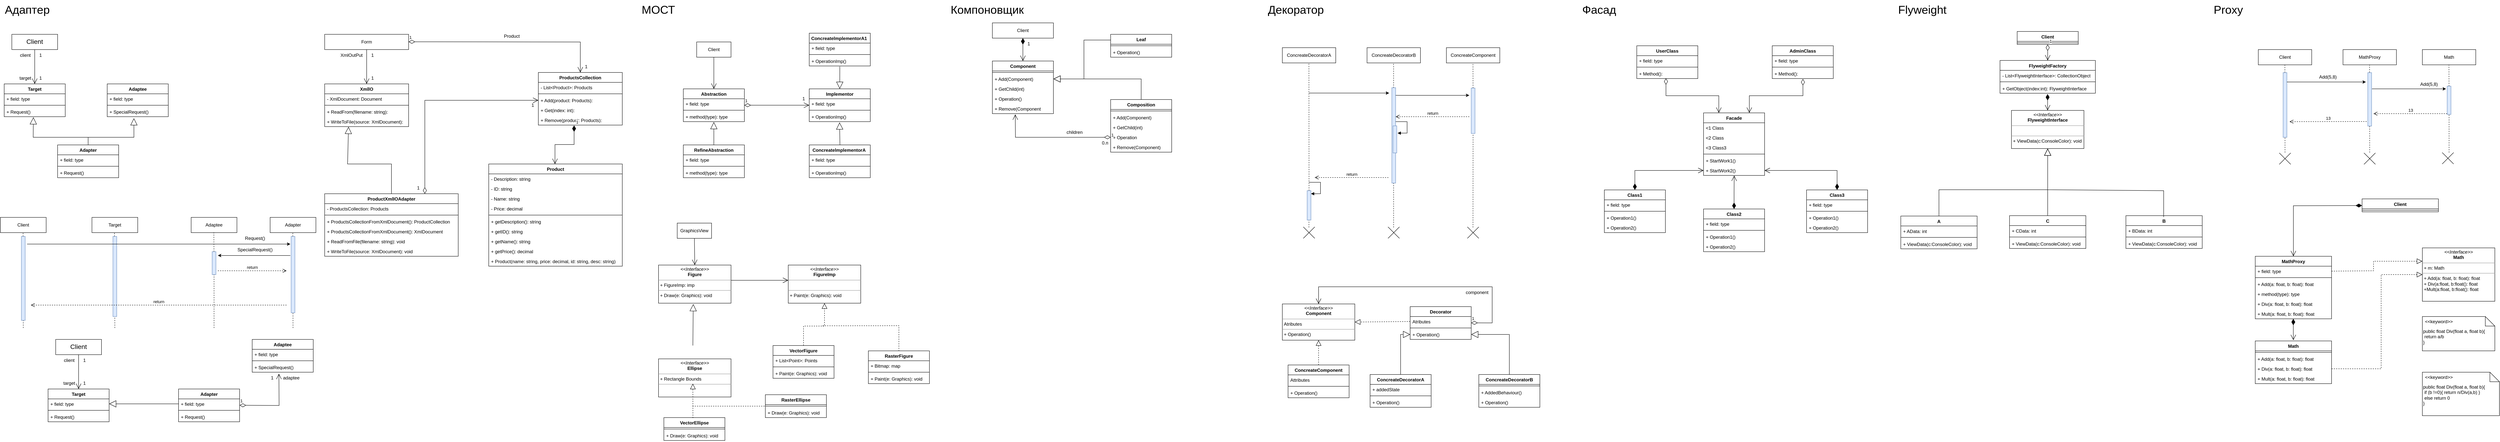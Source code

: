 <mxfile version="21.2.1" type="github">
  <diagram name="Страница 1" id="lYqTt0i-qjVekNCgjiaG">
    <mxGraphModel dx="3148" dy="1698" grid="1" gridSize="10" guides="1" tooltips="1" connect="1" arrows="1" fold="1" page="1" pageScale="1" pageWidth="827" pageHeight="1169" math="0" shadow="0">
      <root>
        <mxCell id="0" />
        <mxCell id="1" parent="0" />
        <mxCell id="G8rggnBlmGGVyStqBW0h-229" value="" style="endArrow=none;dashed=1;html=1;rounded=0;" parent="1" source="G8rggnBlmGGVyStqBW0h-223" edge="1">
          <mxGeometry width="50" height="50" relative="1" as="geometry">
            <mxPoint x="3859.67" y="596.333" as="sourcePoint" />
            <mxPoint x="3859.67" y="165" as="targetPoint" />
          </mxGeometry>
        </mxCell>
        <mxCell id="G8rggnBlmGGVyStqBW0h-228" value="" style="endArrow=none;dashed=1;html=1;rounded=0;" parent="1" edge="1">
          <mxGeometry width="50" height="50" relative="1" as="geometry">
            <mxPoint x="3651.67" y="596.333" as="sourcePoint" />
            <mxPoint x="3651.67" y="165" as="targetPoint" />
          </mxGeometry>
        </mxCell>
        <mxCell id="G8rggnBlmGGVyStqBW0h-222" value="" style="endArrow=none;dashed=1;html=1;rounded=0;" parent="1" source="G8rggnBlmGGVyStqBW0h-221" edge="1">
          <mxGeometry width="50" height="50" relative="1" as="geometry">
            <mxPoint x="3429.67" y="596.333" as="sourcePoint" />
            <mxPoint x="3429.67" y="165" as="targetPoint" />
          </mxGeometry>
        </mxCell>
        <mxCell id="G8rggnBlmGGVyStqBW0h-39" value="" style="endArrow=none;dashed=1;html=1;rounded=0;" parent="1" edge="1">
          <mxGeometry width="50" height="50" relative="1" as="geometry">
            <mxPoint x="767" y="860" as="sourcePoint" />
            <mxPoint x="766.5" y="610" as="targetPoint" />
          </mxGeometry>
        </mxCell>
        <mxCell id="G8rggnBlmGGVyStqBW0h-38" value="" style="endArrow=none;dashed=1;html=1;rounded=0;" parent="1" source="G8rggnBlmGGVyStqBW0h-32" edge="1">
          <mxGeometry width="50" height="50" relative="1" as="geometry">
            <mxPoint x="559.5" y="1060" as="sourcePoint" />
            <mxPoint x="559.5" y="610" as="targetPoint" />
          </mxGeometry>
        </mxCell>
        <mxCell id="G8rggnBlmGGVyStqBW0h-37" value="" style="endArrow=none;dashed=1;html=1;rounded=0;" parent="1" edge="1">
          <mxGeometry width="50" height="50" relative="1" as="geometry">
            <mxPoint x="300" y="860" as="sourcePoint" />
            <mxPoint x="299" y="610" as="targetPoint" />
          </mxGeometry>
        </mxCell>
        <mxCell id="G8rggnBlmGGVyStqBW0h-36" value="" style="endArrow=none;dashed=1;html=1;rounded=0;" parent="1" edge="1">
          <mxGeometry width="50" height="50" relative="1" as="geometry">
            <mxPoint x="60" y="860" as="sourcePoint" />
            <mxPoint x="59.5" y="610" as="targetPoint" />
          </mxGeometry>
        </mxCell>
        <mxCell id="G8rggnBlmGGVyStqBW0h-1" value="Адаптeр" style="text;html=1;align=center;verticalAlign=middle;resizable=0;points=[];autosize=1;strokeColor=none;fillColor=none;fontSize=30;" parent="1" vertex="1">
          <mxGeometry width="140" height="50" as="geometry" />
        </mxCell>
        <mxCell id="G8rggnBlmGGVyStqBW0h-2" value="Client" style="rounded=0;whiteSpace=wrap;html=1;fontSize=17;" parent="1" vertex="1">
          <mxGeometry x="30" y="90" width="120" height="40" as="geometry" />
        </mxCell>
        <mxCell id="G8rggnBlmGGVyStqBW0h-3" value="Target" style="swimlane;fontStyle=1;align=center;verticalAlign=top;childLayout=stackLayout;horizontal=1;startSize=26;horizontalStack=0;resizeParent=1;resizeParentMax=0;resizeLast=0;collapsible=1;marginBottom=0;whiteSpace=wrap;html=1;" parent="1" vertex="1">
          <mxGeometry x="10" y="220" width="160" height="86" as="geometry" />
        </mxCell>
        <mxCell id="G8rggnBlmGGVyStqBW0h-4" value="+ field: type" style="text;strokeColor=none;fillColor=none;align=left;verticalAlign=top;spacingLeft=4;spacingRight=4;overflow=hidden;rotatable=0;points=[[0,0.5],[1,0.5]];portConstraint=eastwest;whiteSpace=wrap;html=1;" parent="G8rggnBlmGGVyStqBW0h-3" vertex="1">
          <mxGeometry y="26" width="160" height="26" as="geometry" />
        </mxCell>
        <mxCell id="G8rggnBlmGGVyStqBW0h-5" value="" style="line;strokeWidth=1;fillColor=none;align=left;verticalAlign=middle;spacingTop=-1;spacingLeft=3;spacingRight=3;rotatable=0;labelPosition=right;points=[];portConstraint=eastwest;strokeColor=inherit;" parent="G8rggnBlmGGVyStqBW0h-3" vertex="1">
          <mxGeometry y="52" width="160" height="8" as="geometry" />
        </mxCell>
        <mxCell id="G8rggnBlmGGVyStqBW0h-6" value="+ Request()" style="text;strokeColor=none;fillColor=none;align=left;verticalAlign=top;spacingLeft=4;spacingRight=4;overflow=hidden;rotatable=0;points=[[0,0.5],[1,0.5]];portConstraint=eastwest;whiteSpace=wrap;html=1;" parent="G8rggnBlmGGVyStqBW0h-3" vertex="1">
          <mxGeometry y="60" width="160" height="26" as="geometry" />
        </mxCell>
        <mxCell id="G8rggnBlmGGVyStqBW0h-7" value="Adaptee" style="swimlane;fontStyle=1;align=center;verticalAlign=top;childLayout=stackLayout;horizontal=1;startSize=26;horizontalStack=0;resizeParent=1;resizeParentMax=0;resizeLast=0;collapsible=1;marginBottom=0;whiteSpace=wrap;html=1;" parent="1" vertex="1">
          <mxGeometry x="280" y="220" width="160" height="86" as="geometry" />
        </mxCell>
        <mxCell id="G8rggnBlmGGVyStqBW0h-8" value="+ field: type" style="text;strokeColor=none;fillColor=none;align=left;verticalAlign=top;spacingLeft=4;spacingRight=4;overflow=hidden;rotatable=0;points=[[0,0.5],[1,0.5]];portConstraint=eastwest;whiteSpace=wrap;html=1;" parent="G8rggnBlmGGVyStqBW0h-7" vertex="1">
          <mxGeometry y="26" width="160" height="26" as="geometry" />
        </mxCell>
        <mxCell id="G8rggnBlmGGVyStqBW0h-9" value="" style="line;strokeWidth=1;fillColor=none;align=left;verticalAlign=middle;spacingTop=-1;spacingLeft=3;spacingRight=3;rotatable=0;labelPosition=right;points=[];portConstraint=eastwest;strokeColor=inherit;" parent="G8rggnBlmGGVyStqBW0h-7" vertex="1">
          <mxGeometry y="52" width="160" height="8" as="geometry" />
        </mxCell>
        <mxCell id="G8rggnBlmGGVyStqBW0h-10" value="+ SpecialRequest()" style="text;strokeColor=none;fillColor=none;align=left;verticalAlign=top;spacingLeft=4;spacingRight=4;overflow=hidden;rotatable=0;points=[[0,0.5],[1,0.5]];portConstraint=eastwest;whiteSpace=wrap;html=1;" parent="G8rggnBlmGGVyStqBW0h-7" vertex="1">
          <mxGeometry y="60" width="160" height="26" as="geometry" />
        </mxCell>
        <mxCell id="G8rggnBlmGGVyStqBW0h-16" value="Adapter" style="swimlane;fontStyle=1;align=center;verticalAlign=top;childLayout=stackLayout;horizontal=1;startSize=26;horizontalStack=0;resizeParent=1;resizeParentMax=0;resizeLast=0;collapsible=1;marginBottom=0;whiteSpace=wrap;html=1;" parent="1" vertex="1">
          <mxGeometry x="150" y="380" width="160" height="86" as="geometry" />
        </mxCell>
        <mxCell id="G8rggnBlmGGVyStqBW0h-17" value="+ field: type" style="text;strokeColor=none;fillColor=none;align=left;verticalAlign=top;spacingLeft=4;spacingRight=4;overflow=hidden;rotatable=0;points=[[0,0.5],[1,0.5]];portConstraint=eastwest;whiteSpace=wrap;html=1;" parent="G8rggnBlmGGVyStqBW0h-16" vertex="1">
          <mxGeometry y="26" width="160" height="26" as="geometry" />
        </mxCell>
        <mxCell id="G8rggnBlmGGVyStqBW0h-18" value="" style="line;strokeWidth=1;fillColor=none;align=left;verticalAlign=middle;spacingTop=-1;spacingLeft=3;spacingRight=3;rotatable=0;labelPosition=right;points=[];portConstraint=eastwest;strokeColor=inherit;" parent="G8rggnBlmGGVyStqBW0h-16" vertex="1">
          <mxGeometry y="52" width="160" height="8" as="geometry" />
        </mxCell>
        <mxCell id="G8rggnBlmGGVyStqBW0h-19" value="+ Request()" style="text;strokeColor=none;fillColor=none;align=left;verticalAlign=top;spacingLeft=4;spacingRight=4;overflow=hidden;rotatable=0;points=[[0,0.5],[1,0.5]];portConstraint=eastwest;whiteSpace=wrap;html=1;" parent="G8rggnBlmGGVyStqBW0h-16" vertex="1">
          <mxGeometry y="60" width="160" height="26" as="geometry" />
        </mxCell>
        <mxCell id="G8rggnBlmGGVyStqBW0h-20" value="" style="endArrow=open;endFill=1;endSize=12;html=1;rounded=0;exitX=0.5;exitY=1;exitDx=0;exitDy=0;entryX=0.5;entryY=0;entryDx=0;entryDy=0;" parent="1" source="G8rggnBlmGGVyStqBW0h-2" target="G8rggnBlmGGVyStqBW0h-3" edge="1">
          <mxGeometry width="160" relative="1" as="geometry">
            <mxPoint x="154" y="190" as="sourcePoint" />
            <mxPoint x="314" y="190" as="targetPoint" />
          </mxGeometry>
        </mxCell>
        <mxCell id="G8rggnBlmGGVyStqBW0h-21" value="1" style="text;html=1;align=center;verticalAlign=middle;resizable=0;points=[];autosize=1;strokeColor=none;fillColor=none;" parent="1" vertex="1">
          <mxGeometry x="90" y="130" width="30" height="30" as="geometry" />
        </mxCell>
        <mxCell id="G8rggnBlmGGVyStqBW0h-22" value="1" style="text;html=1;align=center;verticalAlign=middle;resizable=0;points=[];autosize=1;strokeColor=none;fillColor=none;" parent="1" vertex="1">
          <mxGeometry x="90" y="190" width="30" height="30" as="geometry" />
        </mxCell>
        <mxCell id="G8rggnBlmGGVyStqBW0h-23" value="client" style="text;html=1;align=center;verticalAlign=middle;resizable=0;points=[];autosize=1;strokeColor=none;fillColor=none;" parent="1" vertex="1">
          <mxGeometry x="40" y="130" width="50" height="30" as="geometry" />
        </mxCell>
        <mxCell id="G8rggnBlmGGVyStqBW0h-24" value="target" style="text;html=1;align=center;verticalAlign=middle;resizable=0;points=[];autosize=1;strokeColor=none;fillColor=none;" parent="1" vertex="1">
          <mxGeometry x="40" y="190" width="50" height="30" as="geometry" />
        </mxCell>
        <mxCell id="G8rggnBlmGGVyStqBW0h-25" value="" style="endArrow=block;endSize=16;endFill=0;html=1;rounded=0;entryX=0.478;entryY=1.058;entryDx=0;entryDy=0;exitX=0.5;exitY=0;exitDx=0;exitDy=0;entryPerimeter=0;" parent="1" target="G8rggnBlmGGVyStqBW0h-6" edge="1">
          <mxGeometry width="160" relative="1" as="geometry">
            <mxPoint x="230" y="380" as="sourcePoint" />
            <mxPoint x="560" y="380" as="targetPoint" />
            <Array as="points">
              <mxPoint x="230" y="360" />
              <mxPoint x="86" y="360" />
            </Array>
          </mxGeometry>
        </mxCell>
        <mxCell id="G8rggnBlmGGVyStqBW0h-26" value="" style="endArrow=block;endSize=16;endFill=0;html=1;rounded=0;exitX=0.5;exitY=0;exitDx=0;exitDy=0;" parent="1" edge="1">
          <mxGeometry width="160" relative="1" as="geometry">
            <mxPoint x="230" y="380" as="sourcePoint" />
            <mxPoint x="350" y="310" as="targetPoint" />
            <Array as="points">
              <mxPoint x="230" y="360" />
              <mxPoint x="350" y="360" />
            </Array>
          </mxGeometry>
        </mxCell>
        <mxCell id="G8rggnBlmGGVyStqBW0h-27" value="Client" style="rounded=0;whiteSpace=wrap;html=1;fontSize=12;" parent="1" vertex="1">
          <mxGeometry y="570" width="120" height="40" as="geometry" />
        </mxCell>
        <mxCell id="G8rggnBlmGGVyStqBW0h-28" value="Target" style="rounded=0;whiteSpace=wrap;html=1;fontSize=12;" parent="1" vertex="1">
          <mxGeometry x="240" y="570" width="120" height="40" as="geometry" />
        </mxCell>
        <mxCell id="G8rggnBlmGGVyStqBW0h-29" value="Adaptee" style="rounded=0;whiteSpace=wrap;html=1;fontSize=12;" parent="1" vertex="1">
          <mxGeometry x="500" y="570" width="120" height="40" as="geometry" />
        </mxCell>
        <mxCell id="G8rggnBlmGGVyStqBW0h-30" value="Adapter" style="rounded=0;whiteSpace=wrap;html=1;fontSize=12;" parent="1" vertex="1">
          <mxGeometry x="707" y="570" width="120" height="40" as="geometry" />
        </mxCell>
        <mxCell id="G8rggnBlmGGVyStqBW0h-31" value="" style="rounded=0;whiteSpace=wrap;html=1;fillColor=#dae8fc;strokeColor=#6c8ebf;" parent="1" vertex="1">
          <mxGeometry x="55" y="620" width="10" height="220" as="geometry" />
        </mxCell>
        <mxCell id="G8rggnBlmGGVyStqBW0h-33" value="" style="rounded=0;whiteSpace=wrap;html=1;fillColor=#dae8fc;strokeColor=#6c8ebf;" parent="1" vertex="1">
          <mxGeometry x="295" y="620" width="10" height="210" as="geometry" />
        </mxCell>
        <mxCell id="G8rggnBlmGGVyStqBW0h-34" value="" style="rounded=0;whiteSpace=wrap;html=1;fillColor=#dae8fc;strokeColor=#6c8ebf;" parent="1" vertex="1">
          <mxGeometry x="762" y="620" width="10" height="200" as="geometry" />
        </mxCell>
        <mxCell id="G8rggnBlmGGVyStqBW0h-41" value="" style="endArrow=classic;html=1;rounded=0;" parent="1" edge="1">
          <mxGeometry width="50" height="50" relative="1" as="geometry">
            <mxPoint x="70" y="640" as="sourcePoint" />
            <mxPoint x="760" y="640" as="targetPoint" />
          </mxGeometry>
        </mxCell>
        <mxCell id="G8rggnBlmGGVyStqBW0h-42" value="Request()" style="text;html=1;align=center;verticalAlign=middle;resizable=0;points=[];autosize=1;strokeColor=none;fillColor=none;" parent="1" vertex="1">
          <mxGeometry x="627" y="610" width="80" height="30" as="geometry" />
        </mxCell>
        <mxCell id="G8rggnBlmGGVyStqBW0h-43" value="" style="endArrow=none;dashed=1;html=1;rounded=0;" parent="1" target="G8rggnBlmGGVyStqBW0h-32" edge="1">
          <mxGeometry width="50" height="50" relative="1" as="geometry">
            <mxPoint x="560" y="860" as="sourcePoint" />
            <mxPoint x="559.5" y="610" as="targetPoint" />
          </mxGeometry>
        </mxCell>
        <mxCell id="G8rggnBlmGGVyStqBW0h-32" value="" style="rounded=0;whiteSpace=wrap;html=1;fillColor=#dae8fc;strokeColor=#6c8ebf;" parent="1" vertex="1">
          <mxGeometry x="555" y="660" width="10" height="60" as="geometry" />
        </mxCell>
        <mxCell id="G8rggnBlmGGVyStqBW0h-44" value="" style="endArrow=classic;html=1;rounded=0;" parent="1" edge="1">
          <mxGeometry width="50" height="50" relative="1" as="geometry">
            <mxPoint x="760" y="670" as="sourcePoint" />
            <mxPoint x="570" y="670" as="targetPoint" />
          </mxGeometry>
        </mxCell>
        <mxCell id="G8rggnBlmGGVyStqBW0h-45" value="SpecialRequest()" style="text;html=1;align=center;verticalAlign=middle;resizable=0;points=[];autosize=1;strokeColor=none;fillColor=none;" parent="1" vertex="1">
          <mxGeometry x="607" y="640" width="120" height="30" as="geometry" />
        </mxCell>
        <mxCell id="G8rggnBlmGGVyStqBW0h-47" value="return" style="html=1;verticalAlign=bottom;endArrow=open;dashed=1;endSize=8;edgeStyle=elbowEdgeStyle;elbow=vertical;curved=0;rounded=0;" parent="1" edge="1">
          <mxGeometry relative="1" as="geometry">
            <mxPoint x="570" y="710" as="sourcePoint" />
            <mxPoint x="750" y="710" as="targetPoint" />
          </mxGeometry>
        </mxCell>
        <mxCell id="G8rggnBlmGGVyStqBW0h-48" value="return" style="html=1;verticalAlign=bottom;endArrow=open;dashed=1;endSize=8;edgeStyle=elbowEdgeStyle;elbow=vertical;curved=0;rounded=0;" parent="1" edge="1">
          <mxGeometry relative="1" as="geometry">
            <mxPoint x="750" y="800" as="sourcePoint" />
            <mxPoint x="80" y="800" as="targetPoint" />
          </mxGeometry>
        </mxCell>
        <mxCell id="G8rggnBlmGGVyStqBW0h-49" value="Client" style="rounded=0;whiteSpace=wrap;html=1;fontSize=17;" parent="1" vertex="1">
          <mxGeometry x="145" y="890" width="120" height="40" as="geometry" />
        </mxCell>
        <mxCell id="G8rggnBlmGGVyStqBW0h-50" value="Target" style="swimlane;fontStyle=1;align=center;verticalAlign=top;childLayout=stackLayout;horizontal=1;startSize=26;horizontalStack=0;resizeParent=1;resizeParentMax=0;resizeLast=0;collapsible=1;marginBottom=0;whiteSpace=wrap;html=1;" parent="1" vertex="1">
          <mxGeometry x="125" y="1020" width="160" height="86" as="geometry" />
        </mxCell>
        <mxCell id="G8rggnBlmGGVyStqBW0h-51" value="+ field: type" style="text;strokeColor=none;fillColor=none;align=left;verticalAlign=top;spacingLeft=4;spacingRight=4;overflow=hidden;rotatable=0;points=[[0,0.5],[1,0.5]];portConstraint=eastwest;whiteSpace=wrap;html=1;" parent="G8rggnBlmGGVyStqBW0h-50" vertex="1">
          <mxGeometry y="26" width="160" height="26" as="geometry" />
        </mxCell>
        <mxCell id="G8rggnBlmGGVyStqBW0h-52" value="" style="line;strokeWidth=1;fillColor=none;align=left;verticalAlign=middle;spacingTop=-1;spacingLeft=3;spacingRight=3;rotatable=0;labelPosition=right;points=[];portConstraint=eastwest;strokeColor=inherit;" parent="G8rggnBlmGGVyStqBW0h-50" vertex="1">
          <mxGeometry y="52" width="160" height="8" as="geometry" />
        </mxCell>
        <mxCell id="G8rggnBlmGGVyStqBW0h-53" value="+ Request()" style="text;strokeColor=none;fillColor=none;align=left;verticalAlign=top;spacingLeft=4;spacingRight=4;overflow=hidden;rotatable=0;points=[[0,0.5],[1,0.5]];portConstraint=eastwest;whiteSpace=wrap;html=1;" parent="G8rggnBlmGGVyStqBW0h-50" vertex="1">
          <mxGeometry y="60" width="160" height="26" as="geometry" />
        </mxCell>
        <mxCell id="G8rggnBlmGGVyStqBW0h-54" value="Adaptee" style="swimlane;fontStyle=1;align=center;verticalAlign=top;childLayout=stackLayout;horizontal=1;startSize=26;horizontalStack=0;resizeParent=1;resizeParentMax=0;resizeLast=0;collapsible=1;marginBottom=0;whiteSpace=wrap;html=1;" parent="1" vertex="1">
          <mxGeometry x="660" y="890" width="160" height="86" as="geometry" />
        </mxCell>
        <mxCell id="G8rggnBlmGGVyStqBW0h-55" value="+ field: type" style="text;strokeColor=none;fillColor=none;align=left;verticalAlign=top;spacingLeft=4;spacingRight=4;overflow=hidden;rotatable=0;points=[[0,0.5],[1,0.5]];portConstraint=eastwest;whiteSpace=wrap;html=1;" parent="G8rggnBlmGGVyStqBW0h-54" vertex="1">
          <mxGeometry y="26" width="160" height="26" as="geometry" />
        </mxCell>
        <mxCell id="G8rggnBlmGGVyStqBW0h-56" value="" style="line;strokeWidth=1;fillColor=none;align=left;verticalAlign=middle;spacingTop=-1;spacingLeft=3;spacingRight=3;rotatable=0;labelPosition=right;points=[];portConstraint=eastwest;strokeColor=inherit;" parent="G8rggnBlmGGVyStqBW0h-54" vertex="1">
          <mxGeometry y="52" width="160" height="8" as="geometry" />
        </mxCell>
        <mxCell id="G8rggnBlmGGVyStqBW0h-57" value="+ SpecialRequest()" style="text;strokeColor=none;fillColor=none;align=left;verticalAlign=top;spacingLeft=4;spacingRight=4;overflow=hidden;rotatable=0;points=[[0,0.5],[1,0.5]];portConstraint=eastwest;whiteSpace=wrap;html=1;" parent="G8rggnBlmGGVyStqBW0h-54" vertex="1">
          <mxGeometry y="60" width="160" height="26" as="geometry" />
        </mxCell>
        <mxCell id="G8rggnBlmGGVyStqBW0h-58" value="Adapter" style="swimlane;fontStyle=1;align=center;verticalAlign=top;childLayout=stackLayout;horizontal=1;startSize=26;horizontalStack=0;resizeParent=1;resizeParentMax=0;resizeLast=0;collapsible=1;marginBottom=0;whiteSpace=wrap;html=1;" parent="1" vertex="1">
          <mxGeometry x="467" y="1020" width="160" height="86" as="geometry" />
        </mxCell>
        <mxCell id="G8rggnBlmGGVyStqBW0h-59" value="+ field: type" style="text;strokeColor=none;fillColor=none;align=left;verticalAlign=top;spacingLeft=4;spacingRight=4;overflow=hidden;rotatable=0;points=[[0,0.5],[1,0.5]];portConstraint=eastwest;whiteSpace=wrap;html=1;" parent="G8rggnBlmGGVyStqBW0h-58" vertex="1">
          <mxGeometry y="26" width="160" height="26" as="geometry" />
        </mxCell>
        <mxCell id="G8rggnBlmGGVyStqBW0h-60" value="" style="line;strokeWidth=1;fillColor=none;align=left;verticalAlign=middle;spacingTop=-1;spacingLeft=3;spacingRight=3;rotatable=0;labelPosition=right;points=[];portConstraint=eastwest;strokeColor=inherit;" parent="G8rggnBlmGGVyStqBW0h-58" vertex="1">
          <mxGeometry y="52" width="160" height="8" as="geometry" />
        </mxCell>
        <mxCell id="G8rggnBlmGGVyStqBW0h-61" value="+ Request()" style="text;strokeColor=none;fillColor=none;align=left;verticalAlign=top;spacingLeft=4;spacingRight=4;overflow=hidden;rotatable=0;points=[[0,0.5],[1,0.5]];portConstraint=eastwest;whiteSpace=wrap;html=1;" parent="G8rggnBlmGGVyStqBW0h-58" vertex="1">
          <mxGeometry y="60" width="160" height="26" as="geometry" />
        </mxCell>
        <mxCell id="G8rggnBlmGGVyStqBW0h-62" value="" style="endArrow=open;endFill=1;endSize=12;html=1;rounded=0;exitX=0.5;exitY=1;exitDx=0;exitDy=0;entryX=0.5;entryY=0;entryDx=0;entryDy=0;" parent="1" source="G8rggnBlmGGVyStqBW0h-49" target="G8rggnBlmGGVyStqBW0h-50" edge="1">
          <mxGeometry width="160" relative="1" as="geometry">
            <mxPoint x="269" y="990" as="sourcePoint" />
            <mxPoint x="429" y="990" as="targetPoint" />
          </mxGeometry>
        </mxCell>
        <mxCell id="G8rggnBlmGGVyStqBW0h-63" value="1" style="text;html=1;align=center;verticalAlign=middle;resizable=0;points=[];autosize=1;strokeColor=none;fillColor=none;" parent="1" vertex="1">
          <mxGeometry x="205" y="930" width="30" height="30" as="geometry" />
        </mxCell>
        <mxCell id="G8rggnBlmGGVyStqBW0h-64" value="1" style="text;html=1;align=center;verticalAlign=middle;resizable=0;points=[];autosize=1;strokeColor=none;fillColor=none;" parent="1" vertex="1">
          <mxGeometry x="205" y="990" width="30" height="30" as="geometry" />
        </mxCell>
        <mxCell id="G8rggnBlmGGVyStqBW0h-65" value="client" style="text;html=1;align=center;verticalAlign=middle;resizable=0;points=[];autosize=1;strokeColor=none;fillColor=none;" parent="1" vertex="1">
          <mxGeometry x="155" y="930" width="50" height="30" as="geometry" />
        </mxCell>
        <mxCell id="G8rggnBlmGGVyStqBW0h-66" value="target" style="text;html=1;align=center;verticalAlign=middle;resizable=0;points=[];autosize=1;strokeColor=none;fillColor=none;" parent="1" vertex="1">
          <mxGeometry x="155" y="990" width="50" height="30" as="geometry" />
        </mxCell>
        <mxCell id="G8rggnBlmGGVyStqBW0h-69" value="" style="endArrow=block;endSize=16;endFill=0;html=1;rounded=0;exitX=0;exitY=0.5;exitDx=0;exitDy=0;entryX=1;entryY=0.5;entryDx=0;entryDy=0;" parent="1" source="G8rggnBlmGGVyStqBW0h-59" target="G8rggnBlmGGVyStqBW0h-51" edge="1">
          <mxGeometry width="160" relative="1" as="geometry">
            <mxPoint x="460" y="983" as="sourcePoint" />
            <mxPoint x="286" y="1074" as="targetPoint" />
            <Array as="points" />
          </mxGeometry>
        </mxCell>
        <mxCell id="G8rggnBlmGGVyStqBW0h-71" value="1" style="endArrow=open;html=1;endSize=12;startArrow=diamondThin;startSize=14;startFill=0;edgeStyle=orthogonalEdgeStyle;align=left;verticalAlign=bottom;rounded=0;" parent="1" edge="1">
          <mxGeometry x="-1" y="3" relative="1" as="geometry">
            <mxPoint x="627" y="1062.66" as="sourcePoint" />
            <mxPoint x="730" y="980" as="targetPoint" />
          </mxGeometry>
        </mxCell>
        <mxCell id="G8rggnBlmGGVyStqBW0h-72" value="1" style="text;html=1;align=center;verticalAlign=middle;resizable=0;points=[];autosize=1;strokeColor=none;fillColor=none;" parent="1" vertex="1">
          <mxGeometry x="697" y="976" width="30" height="30" as="geometry" />
        </mxCell>
        <mxCell id="G8rggnBlmGGVyStqBW0h-73" value="adaptee" style="text;html=1;align=center;verticalAlign=middle;resizable=0;points=[];autosize=1;strokeColor=none;fillColor=none;" parent="1" vertex="1">
          <mxGeometry x="727" y="976" width="70" height="30" as="geometry" />
        </mxCell>
        <mxCell id="G8rggnBlmGGVyStqBW0h-75" value="Form" style="rounded=0;whiteSpace=wrap;html=1;fontSize=12;" parent="1" vertex="1">
          <mxGeometry x="850" y="90" width="220" height="40" as="geometry" />
        </mxCell>
        <mxCell id="G8rggnBlmGGVyStqBW0h-76" value="XmllO" style="swimlane;fontStyle=1;align=center;verticalAlign=top;childLayout=stackLayout;horizontal=1;startSize=26;horizontalStack=0;resizeParent=1;resizeParentMax=0;resizeLast=0;collapsible=1;marginBottom=0;whiteSpace=wrap;html=1;" parent="1" vertex="1">
          <mxGeometry x="850" y="220" width="220" height="112" as="geometry" />
        </mxCell>
        <mxCell id="G8rggnBlmGGVyStqBW0h-77" value="- XmlDocument: Document" style="text;strokeColor=none;fillColor=none;align=left;verticalAlign=top;spacingLeft=4;spacingRight=4;overflow=hidden;rotatable=0;points=[[0,0.5],[1,0.5]];portConstraint=eastwest;whiteSpace=wrap;html=1;" parent="G8rggnBlmGGVyStqBW0h-76" vertex="1">
          <mxGeometry y="26" width="220" height="26" as="geometry" />
        </mxCell>
        <mxCell id="G8rggnBlmGGVyStqBW0h-78" value="" style="line;strokeWidth=1;fillColor=none;align=left;verticalAlign=middle;spacingTop=-1;spacingLeft=3;spacingRight=3;rotatable=0;labelPosition=right;points=[];portConstraint=eastwest;strokeColor=inherit;" parent="G8rggnBlmGGVyStqBW0h-76" vertex="1">
          <mxGeometry y="52" width="220" height="8" as="geometry" />
        </mxCell>
        <mxCell id="G8rggnBlmGGVyStqBW0h-79" value="+ ReadFrom(filename: string):" style="text;strokeColor=none;fillColor=none;align=left;verticalAlign=top;spacingLeft=4;spacingRight=4;overflow=hidden;rotatable=0;points=[[0,0.5],[1,0.5]];portConstraint=eastwest;whiteSpace=wrap;html=1;" parent="G8rggnBlmGGVyStqBW0h-76" vertex="1">
          <mxGeometry y="60" width="220" height="26" as="geometry" />
        </mxCell>
        <mxCell id="G8rggnBlmGGVyStqBW0h-80" value="+ WriteToFile(source: XmlDocument):" style="text;strokeColor=none;fillColor=none;align=left;verticalAlign=top;spacingLeft=4;spacingRight=4;overflow=hidden;rotatable=0;points=[[0,0.5],[1,0.5]];portConstraint=eastwest;whiteSpace=wrap;html=1;" parent="G8rggnBlmGGVyStqBW0h-76" vertex="1">
          <mxGeometry y="86" width="220" height="26" as="geometry" />
        </mxCell>
        <mxCell id="G8rggnBlmGGVyStqBW0h-81" value="ProductsCollection" style="swimlane;fontStyle=1;align=center;verticalAlign=top;childLayout=stackLayout;horizontal=1;startSize=26;horizontalStack=0;resizeParent=1;resizeParentMax=0;resizeLast=0;collapsible=1;marginBottom=0;whiteSpace=wrap;html=1;" parent="1" vertex="1">
          <mxGeometry x="1410" y="190" width="220" height="138" as="geometry" />
        </mxCell>
        <mxCell id="G8rggnBlmGGVyStqBW0h-82" value="- List&amp;lt;Product&amp;gt;: Products" style="text;strokeColor=none;fillColor=none;align=left;verticalAlign=top;spacingLeft=4;spacingRight=4;overflow=hidden;rotatable=0;points=[[0,0.5],[1,0.5]];portConstraint=eastwest;whiteSpace=wrap;html=1;" parent="G8rggnBlmGGVyStqBW0h-81" vertex="1">
          <mxGeometry y="26" width="220" height="26" as="geometry" />
        </mxCell>
        <mxCell id="G8rggnBlmGGVyStqBW0h-83" value="" style="line;strokeWidth=1;fillColor=none;align=left;verticalAlign=middle;spacingTop=-1;spacingLeft=3;spacingRight=3;rotatable=0;labelPosition=right;points=[];portConstraint=eastwest;strokeColor=inherit;" parent="G8rggnBlmGGVyStqBW0h-81" vertex="1">
          <mxGeometry y="52" width="220" height="8" as="geometry" />
        </mxCell>
        <mxCell id="G8rggnBlmGGVyStqBW0h-84" value="+ Add(product: Products):" style="text;strokeColor=none;fillColor=none;align=left;verticalAlign=top;spacingLeft=4;spacingRight=4;overflow=hidden;rotatable=0;points=[[0,0.5],[1,0.5]];portConstraint=eastwest;whiteSpace=wrap;html=1;" parent="G8rggnBlmGGVyStqBW0h-81" vertex="1">
          <mxGeometry y="60" width="220" height="26" as="geometry" />
        </mxCell>
        <mxCell id="G8rggnBlmGGVyStqBW0h-86" value="+ Get(index: int):" style="text;strokeColor=none;fillColor=none;align=left;verticalAlign=top;spacingLeft=4;spacingRight=4;overflow=hidden;rotatable=0;points=[[0,0.5],[1,0.5]];portConstraint=eastwest;whiteSpace=wrap;html=1;" parent="G8rggnBlmGGVyStqBW0h-81" vertex="1">
          <mxGeometry y="86" width="220" height="26" as="geometry" />
        </mxCell>
        <mxCell id="G8rggnBlmGGVyStqBW0h-87" value="+ Remove(product: Products):" style="text;strokeColor=none;fillColor=none;align=left;verticalAlign=top;spacingLeft=4;spacingRight=4;overflow=hidden;rotatable=0;points=[[0,0.5],[1,0.5]];portConstraint=eastwest;whiteSpace=wrap;html=1;" parent="G8rggnBlmGGVyStqBW0h-81" vertex="1">
          <mxGeometry y="112" width="220" height="26" as="geometry" />
        </mxCell>
        <mxCell id="G8rggnBlmGGVyStqBW0h-88" value="ProductXmlIOAdapter" style="swimlane;fontStyle=1;align=center;verticalAlign=top;childLayout=stackLayout;horizontal=1;startSize=26;horizontalStack=0;resizeParent=1;resizeParentMax=0;resizeLast=0;collapsible=1;marginBottom=0;whiteSpace=wrap;html=1;" parent="1" vertex="1">
          <mxGeometry x="850" y="508" width="350" height="164" as="geometry" />
        </mxCell>
        <mxCell id="G8rggnBlmGGVyStqBW0h-89" value="- ProductsCollection: Products" style="text;strokeColor=none;fillColor=none;align=left;verticalAlign=top;spacingLeft=4;spacingRight=4;overflow=hidden;rotatable=0;points=[[0,0.5],[1,0.5]];portConstraint=eastwest;whiteSpace=wrap;html=1;" parent="G8rggnBlmGGVyStqBW0h-88" vertex="1">
          <mxGeometry y="26" width="350" height="26" as="geometry" />
        </mxCell>
        <mxCell id="G8rggnBlmGGVyStqBW0h-90" value="" style="line;strokeWidth=1;fillColor=none;align=left;verticalAlign=middle;spacingTop=-1;spacingLeft=3;spacingRight=3;rotatable=0;labelPosition=right;points=[];portConstraint=eastwest;strokeColor=inherit;" parent="G8rggnBlmGGVyStqBW0h-88" vertex="1">
          <mxGeometry y="52" width="350" height="8" as="geometry" />
        </mxCell>
        <mxCell id="G8rggnBlmGGVyStqBW0h-91" value="+ ProductsCollectionFromXmlDocument(): ProductCollection" style="text;strokeColor=none;fillColor=none;align=left;verticalAlign=top;spacingLeft=4;spacingRight=4;overflow=hidden;rotatable=0;points=[[0,0.5],[1,0.5]];portConstraint=eastwest;whiteSpace=wrap;html=1;" parent="G8rggnBlmGGVyStqBW0h-88" vertex="1">
          <mxGeometry y="60" width="350" height="26" as="geometry" />
        </mxCell>
        <mxCell id="G8rggnBlmGGVyStqBW0h-94" value="+ ProductsCollectionFromXmlDocument(): XmlDocument" style="text;strokeColor=none;fillColor=none;align=left;verticalAlign=top;spacingLeft=4;spacingRight=4;overflow=hidden;rotatable=0;points=[[0,0.5],[1,0.5]];portConstraint=eastwest;whiteSpace=wrap;html=1;" parent="G8rggnBlmGGVyStqBW0h-88" vertex="1">
          <mxGeometry y="86" width="350" height="26" as="geometry" />
        </mxCell>
        <mxCell id="G8rggnBlmGGVyStqBW0h-95" value="+ ReadFromFile(filename: string): void" style="text;strokeColor=none;fillColor=none;align=left;verticalAlign=top;spacingLeft=4;spacingRight=4;overflow=hidden;rotatable=0;points=[[0,0.5],[1,0.5]];portConstraint=eastwest;whiteSpace=wrap;html=1;" parent="G8rggnBlmGGVyStqBW0h-88" vertex="1">
          <mxGeometry y="112" width="350" height="26" as="geometry" />
        </mxCell>
        <mxCell id="G8rggnBlmGGVyStqBW0h-96" value="+ WriteToFile(source: XmlDocument): void" style="text;strokeColor=none;fillColor=none;align=left;verticalAlign=top;spacingLeft=4;spacingRight=4;overflow=hidden;rotatable=0;points=[[0,0.5],[1,0.5]];portConstraint=eastwest;whiteSpace=wrap;html=1;" parent="G8rggnBlmGGVyStqBW0h-88" vertex="1">
          <mxGeometry y="138" width="350" height="26" as="geometry" />
        </mxCell>
        <mxCell id="G8rggnBlmGGVyStqBW0h-98" value="Product" style="swimlane;fontStyle=1;align=center;verticalAlign=top;childLayout=stackLayout;horizontal=1;startSize=26;horizontalStack=0;resizeParent=1;resizeParentMax=0;resizeLast=0;collapsible=1;marginBottom=0;whiteSpace=wrap;html=1;" parent="1" vertex="1">
          <mxGeometry x="1280" y="430" width="350" height="268" as="geometry" />
        </mxCell>
        <mxCell id="G8rggnBlmGGVyStqBW0h-99" value="- Description: string" style="text;strokeColor=none;fillColor=none;align=left;verticalAlign=top;spacingLeft=4;spacingRight=4;overflow=hidden;rotatable=0;points=[[0,0.5],[1,0.5]];portConstraint=eastwest;whiteSpace=wrap;html=1;" parent="G8rggnBlmGGVyStqBW0h-98" vertex="1">
          <mxGeometry y="26" width="350" height="26" as="geometry" />
        </mxCell>
        <mxCell id="G8rggnBlmGGVyStqBW0h-104" value="- ID: string" style="text;strokeColor=none;fillColor=none;align=left;verticalAlign=top;spacingLeft=4;spacingRight=4;overflow=hidden;rotatable=0;points=[[0,0.5],[1,0.5]];portConstraint=eastwest;whiteSpace=wrap;html=1;" parent="G8rggnBlmGGVyStqBW0h-98" vertex="1">
          <mxGeometry y="52" width="350" height="26" as="geometry" />
        </mxCell>
        <mxCell id="G8rggnBlmGGVyStqBW0h-105" value="- Name: string" style="text;strokeColor=none;fillColor=none;align=left;verticalAlign=top;spacingLeft=4;spacingRight=4;overflow=hidden;rotatable=0;points=[[0,0.5],[1,0.5]];portConstraint=eastwest;whiteSpace=wrap;html=1;" parent="G8rggnBlmGGVyStqBW0h-98" vertex="1">
          <mxGeometry y="78" width="350" height="26" as="geometry" />
        </mxCell>
        <mxCell id="G8rggnBlmGGVyStqBW0h-103" value="- Price: decimal" style="text;strokeColor=none;fillColor=none;align=left;verticalAlign=top;spacingLeft=4;spacingRight=4;overflow=hidden;rotatable=0;points=[[0,0.5],[1,0.5]];portConstraint=eastwest;whiteSpace=wrap;html=1;" parent="G8rggnBlmGGVyStqBW0h-98" vertex="1">
          <mxGeometry y="104" width="350" height="26" as="geometry" />
        </mxCell>
        <mxCell id="G8rggnBlmGGVyStqBW0h-100" value="" style="line;strokeWidth=1;fillColor=none;align=left;verticalAlign=middle;spacingTop=-1;spacingLeft=3;spacingRight=3;rotatable=0;labelPosition=right;points=[];portConstraint=eastwest;strokeColor=inherit;" parent="G8rggnBlmGGVyStqBW0h-98" vertex="1">
          <mxGeometry y="130" width="350" height="8" as="geometry" />
        </mxCell>
        <mxCell id="G8rggnBlmGGVyStqBW0h-101" value="+ getDescription(): string" style="text;strokeColor=none;fillColor=none;align=left;verticalAlign=top;spacingLeft=4;spacingRight=4;overflow=hidden;rotatable=0;points=[[0,0.5],[1,0.5]];portConstraint=eastwest;whiteSpace=wrap;html=1;" parent="G8rggnBlmGGVyStqBW0h-98" vertex="1">
          <mxGeometry y="138" width="350" height="26" as="geometry" />
        </mxCell>
        <mxCell id="G8rggnBlmGGVyStqBW0h-108" value="+ getID(): string" style="text;strokeColor=none;fillColor=none;align=left;verticalAlign=top;spacingLeft=4;spacingRight=4;overflow=hidden;rotatable=0;points=[[0,0.5],[1,0.5]];portConstraint=eastwest;whiteSpace=wrap;html=1;" parent="G8rggnBlmGGVyStqBW0h-98" vertex="1">
          <mxGeometry y="164" width="350" height="26" as="geometry" />
        </mxCell>
        <mxCell id="G8rggnBlmGGVyStqBW0h-109" value="+ getName(): string" style="text;strokeColor=none;fillColor=none;align=left;verticalAlign=top;spacingLeft=4;spacingRight=4;overflow=hidden;rotatable=0;points=[[0,0.5],[1,0.5]];portConstraint=eastwest;whiteSpace=wrap;html=1;" parent="G8rggnBlmGGVyStqBW0h-98" vertex="1">
          <mxGeometry y="190" width="350" height="26" as="geometry" />
        </mxCell>
        <mxCell id="G8rggnBlmGGVyStqBW0h-110" value="+ getPrice(): decimal" style="text;strokeColor=none;fillColor=none;align=left;verticalAlign=top;spacingLeft=4;spacingRight=4;overflow=hidden;rotatable=0;points=[[0,0.5],[1,0.5]];portConstraint=eastwest;whiteSpace=wrap;html=1;" parent="G8rggnBlmGGVyStqBW0h-98" vertex="1">
          <mxGeometry y="216" width="350" height="26" as="geometry" />
        </mxCell>
        <mxCell id="G8rggnBlmGGVyStqBW0h-111" value="+ Product(name: string, price: decimal, id: string, desc: string)" style="text;strokeColor=none;fillColor=none;align=left;verticalAlign=top;spacingLeft=4;spacingRight=4;overflow=hidden;rotatable=0;points=[[0,0.5],[1,0.5]];portConstraint=eastwest;whiteSpace=wrap;html=1;" parent="G8rggnBlmGGVyStqBW0h-98" vertex="1">
          <mxGeometry y="242" width="350" height="26" as="geometry" />
        </mxCell>
        <mxCell id="G8rggnBlmGGVyStqBW0h-112" value="" style="endArrow=open;endFill=1;endSize=12;html=1;rounded=0;exitX=0.5;exitY=1;exitDx=0;exitDy=0;entryX=0.5;entryY=0;entryDx=0;entryDy=0;" parent="1" edge="1">
          <mxGeometry width="160" relative="1" as="geometry">
            <mxPoint x="960" y="130" as="sourcePoint" />
            <mxPoint x="960" y="220" as="targetPoint" />
          </mxGeometry>
        </mxCell>
        <mxCell id="G8rggnBlmGGVyStqBW0h-113" value="1" style="text;html=1;align=center;verticalAlign=middle;resizable=0;points=[];autosize=1;strokeColor=none;fillColor=none;" parent="1" vertex="1">
          <mxGeometry x="960" y="130" width="30" height="30" as="geometry" />
        </mxCell>
        <mxCell id="G8rggnBlmGGVyStqBW0h-114" value="1" style="text;html=1;align=center;verticalAlign=middle;resizable=0;points=[];autosize=1;strokeColor=none;fillColor=none;" parent="1" vertex="1">
          <mxGeometry x="960" y="190" width="30" height="30" as="geometry" />
        </mxCell>
        <mxCell id="G8rggnBlmGGVyStqBW0h-115" value="XmlOutPut" style="text;html=1;align=center;verticalAlign=middle;resizable=0;points=[];autosize=1;strokeColor=none;fillColor=none;" parent="1" vertex="1">
          <mxGeometry x="880" y="130" width="80" height="30" as="geometry" />
        </mxCell>
        <mxCell id="G8rggnBlmGGVyStqBW0h-117" value="1" style="endArrow=open;html=1;endSize=12;startArrow=diamondThin;startSize=14;startFill=0;edgeStyle=orthogonalEdgeStyle;align=left;verticalAlign=bottom;rounded=0;entryX=0.5;entryY=0;entryDx=0;entryDy=0;" parent="1" target="G8rggnBlmGGVyStqBW0h-81" edge="1">
          <mxGeometry x="-1" y="3" relative="1" as="geometry">
            <mxPoint x="1070" y="109.58" as="sourcePoint" />
            <mxPoint x="1230" y="109.58" as="targetPoint" />
          </mxGeometry>
        </mxCell>
        <mxCell id="G8rggnBlmGGVyStqBW0h-118" value="Product" style="text;html=1;align=center;verticalAlign=middle;resizable=0;points=[];autosize=1;strokeColor=none;fillColor=none;" parent="1" vertex="1">
          <mxGeometry x="1310" y="80" width="60" height="30" as="geometry" />
        </mxCell>
        <mxCell id="G8rggnBlmGGVyStqBW0h-119" value="1" style="text;html=1;align=center;verticalAlign=middle;resizable=0;points=[];autosize=1;strokeColor=none;fillColor=none;" parent="1" vertex="1">
          <mxGeometry x="1520" y="160" width="30" height="30" as="geometry" />
        </mxCell>
        <mxCell id="G8rggnBlmGGVyStqBW0h-120" value="" style="endArrow=open;html=1;endSize=12;startArrow=diamondThin;startSize=14;startFill=0;edgeStyle=orthogonalEdgeStyle;align=left;verticalAlign=bottom;rounded=0;exitX=0.75;exitY=0;exitDx=0;exitDy=0;entryX=0;entryY=0.5;entryDx=0;entryDy=0;" parent="1" source="G8rggnBlmGGVyStqBW0h-88" target="G8rggnBlmGGVyStqBW0h-84" edge="1">
          <mxGeometry x="-1" y="3" relative="1" as="geometry">
            <mxPoint x="1100" y="420" as="sourcePoint" />
            <mxPoint x="1113" y="240" as="targetPoint" />
          </mxGeometry>
        </mxCell>
        <mxCell id="G8rggnBlmGGVyStqBW0h-121" value="1" style="text;html=1;align=center;verticalAlign=middle;resizable=0;points=[];autosize=1;strokeColor=none;fillColor=none;" parent="1" vertex="1">
          <mxGeometry x="1080" y="478" width="30" height="30" as="geometry" />
        </mxCell>
        <mxCell id="G8rggnBlmGGVyStqBW0h-122" value="1" style="text;html=1;align=center;verticalAlign=middle;resizable=0;points=[];autosize=1;strokeColor=none;fillColor=none;" parent="1" vertex="1">
          <mxGeometry x="1380" y="261" width="30" height="30" as="geometry" />
        </mxCell>
        <mxCell id="G8rggnBlmGGVyStqBW0h-123" value="" style="endArrow=block;endSize=16;endFill=0;html=1;rounded=0;entryX=0.284;entryY=1.02;entryDx=0;entryDy=0;entryPerimeter=0;exitX=0.5;exitY=0;exitDx=0;exitDy=0;" parent="1" source="G8rggnBlmGGVyStqBW0h-88" target="G8rggnBlmGGVyStqBW0h-80" edge="1">
          <mxGeometry width="160" relative="1" as="geometry">
            <mxPoint x="915" y="510" as="sourcePoint" />
            <mxPoint x="1035" y="438" as="targetPoint" />
            <Array as="points">
              <mxPoint x="1025" y="430" />
              <mxPoint x="940" y="430" />
              <mxPoint x="910" y="430" />
            </Array>
          </mxGeometry>
        </mxCell>
        <mxCell id="G8rggnBlmGGVyStqBW0h-124" value="1" style="endArrow=open;html=1;endSize=12;startArrow=diamondThin;startSize=14;startFill=1;edgeStyle=orthogonalEdgeStyle;align=left;verticalAlign=bottom;rounded=0;exitX=0.426;exitY=1.028;exitDx=0;exitDy=0;exitPerimeter=0;entryX=0.496;entryY=0.001;entryDx=0;entryDy=0;entryPerimeter=0;" parent="1" source="G8rggnBlmGGVyStqBW0h-87" target="G8rggnBlmGGVyStqBW0h-98" edge="1">
          <mxGeometry x="-1" y="3" relative="1" as="geometry">
            <mxPoint x="1510" y="380" as="sourcePoint" />
            <mxPoint x="1670" y="380" as="targetPoint" />
          </mxGeometry>
        </mxCell>
        <mxCell id="G8rggnBlmGGVyStqBW0h-125" value="МОСТ" style="text;html=1;align=center;verticalAlign=middle;resizable=0;points=[];autosize=1;strokeColor=none;fillColor=none;fontSize=30;" parent="1" vertex="1">
          <mxGeometry x="1669" width="110" height="50" as="geometry" />
        </mxCell>
        <mxCell id="G8rggnBlmGGVyStqBW0h-126" value="Client" style="rounded=0;whiteSpace=wrap;html=1;fontSize=12;" parent="1" vertex="1">
          <mxGeometry x="1825" y="110" width="90" height="40" as="geometry" />
        </mxCell>
        <mxCell id="G8rggnBlmGGVyStqBW0h-127" value="Abstraction" style="swimlane;fontStyle=1;align=center;verticalAlign=top;childLayout=stackLayout;horizontal=1;startSize=26;horizontalStack=0;resizeParent=1;resizeParentMax=0;resizeLast=0;collapsible=1;marginBottom=0;whiteSpace=wrap;html=1;" parent="1" vertex="1">
          <mxGeometry x="1790" y="233" width="160" height="86" as="geometry" />
        </mxCell>
        <mxCell id="G8rggnBlmGGVyStqBW0h-128" value="+ field: type" style="text;strokeColor=none;fillColor=none;align=left;verticalAlign=top;spacingLeft=4;spacingRight=4;overflow=hidden;rotatable=0;points=[[0,0.5],[1,0.5]];portConstraint=eastwest;whiteSpace=wrap;html=1;" parent="G8rggnBlmGGVyStqBW0h-127" vertex="1">
          <mxGeometry y="26" width="160" height="26" as="geometry" />
        </mxCell>
        <mxCell id="G8rggnBlmGGVyStqBW0h-129" value="" style="line;strokeWidth=1;fillColor=none;align=left;verticalAlign=middle;spacingTop=-1;spacingLeft=3;spacingRight=3;rotatable=0;labelPosition=right;points=[];portConstraint=eastwest;strokeColor=inherit;" parent="G8rggnBlmGGVyStqBW0h-127" vertex="1">
          <mxGeometry y="52" width="160" height="8" as="geometry" />
        </mxCell>
        <mxCell id="G8rggnBlmGGVyStqBW0h-130" value="+ method(type): type" style="text;strokeColor=none;fillColor=none;align=left;verticalAlign=top;spacingLeft=4;spacingRight=4;overflow=hidden;rotatable=0;points=[[0,0.5],[1,0.5]];portConstraint=eastwest;whiteSpace=wrap;html=1;" parent="G8rggnBlmGGVyStqBW0h-127" vertex="1">
          <mxGeometry y="60" width="160" height="26" as="geometry" />
        </mxCell>
        <mxCell id="G8rggnBlmGGVyStqBW0h-131" value="RefineAbstraction" style="swimlane;fontStyle=1;align=center;verticalAlign=top;childLayout=stackLayout;horizontal=1;startSize=26;horizontalStack=0;resizeParent=1;resizeParentMax=0;resizeLast=0;collapsible=1;marginBottom=0;whiteSpace=wrap;html=1;" parent="1" vertex="1">
          <mxGeometry x="1790" y="380" width="160" height="86" as="geometry" />
        </mxCell>
        <mxCell id="G8rggnBlmGGVyStqBW0h-132" value="+ field: type" style="text;strokeColor=none;fillColor=none;align=left;verticalAlign=top;spacingLeft=4;spacingRight=4;overflow=hidden;rotatable=0;points=[[0,0.5],[1,0.5]];portConstraint=eastwest;whiteSpace=wrap;html=1;" parent="G8rggnBlmGGVyStqBW0h-131" vertex="1">
          <mxGeometry y="26" width="160" height="26" as="geometry" />
        </mxCell>
        <mxCell id="G8rggnBlmGGVyStqBW0h-133" value="" style="line;strokeWidth=1;fillColor=none;align=left;verticalAlign=middle;spacingTop=-1;spacingLeft=3;spacingRight=3;rotatable=0;labelPosition=right;points=[];portConstraint=eastwest;strokeColor=inherit;" parent="G8rggnBlmGGVyStqBW0h-131" vertex="1">
          <mxGeometry y="52" width="160" height="8" as="geometry" />
        </mxCell>
        <mxCell id="G8rggnBlmGGVyStqBW0h-134" value="+ method(type): type" style="text;strokeColor=none;fillColor=none;align=left;verticalAlign=top;spacingLeft=4;spacingRight=4;overflow=hidden;rotatable=0;points=[[0,0.5],[1,0.5]];portConstraint=eastwest;whiteSpace=wrap;html=1;" parent="G8rggnBlmGGVyStqBW0h-131" vertex="1">
          <mxGeometry y="60" width="160" height="26" as="geometry" />
        </mxCell>
        <mxCell id="G8rggnBlmGGVyStqBW0h-135" value="Implementor" style="swimlane;fontStyle=1;align=center;verticalAlign=top;childLayout=stackLayout;horizontal=1;startSize=26;horizontalStack=0;resizeParent=1;resizeParentMax=0;resizeLast=0;collapsible=1;marginBottom=0;whiteSpace=wrap;html=1;" parent="1" vertex="1">
          <mxGeometry x="2120" y="233" width="160" height="86" as="geometry" />
        </mxCell>
        <mxCell id="G8rggnBlmGGVyStqBW0h-136" value="+ field: type" style="text;strokeColor=none;fillColor=none;align=left;verticalAlign=top;spacingLeft=4;spacingRight=4;overflow=hidden;rotatable=0;points=[[0,0.5],[1,0.5]];portConstraint=eastwest;whiteSpace=wrap;html=1;" parent="G8rggnBlmGGVyStqBW0h-135" vertex="1">
          <mxGeometry y="26" width="160" height="26" as="geometry" />
        </mxCell>
        <mxCell id="G8rggnBlmGGVyStqBW0h-137" value="" style="line;strokeWidth=1;fillColor=none;align=left;verticalAlign=middle;spacingTop=-1;spacingLeft=3;spacingRight=3;rotatable=0;labelPosition=right;points=[];portConstraint=eastwest;strokeColor=inherit;" parent="G8rggnBlmGGVyStqBW0h-135" vertex="1">
          <mxGeometry y="52" width="160" height="8" as="geometry" />
        </mxCell>
        <mxCell id="G8rggnBlmGGVyStqBW0h-138" value="+ OperationImp()" style="text;strokeColor=none;fillColor=none;align=left;verticalAlign=top;spacingLeft=4;spacingRight=4;overflow=hidden;rotatable=0;points=[[0,0.5],[1,0.5]];portConstraint=eastwest;whiteSpace=wrap;html=1;" parent="G8rggnBlmGGVyStqBW0h-135" vertex="1">
          <mxGeometry y="60" width="160" height="26" as="geometry" />
        </mxCell>
        <mxCell id="G8rggnBlmGGVyStqBW0h-139" value="ConcreatelmplementorA&amp;nbsp;" style="swimlane;fontStyle=1;align=center;verticalAlign=top;childLayout=stackLayout;horizontal=1;startSize=26;horizontalStack=0;resizeParent=1;resizeParentMax=0;resizeLast=0;collapsible=1;marginBottom=0;whiteSpace=wrap;html=1;" parent="1" vertex="1">
          <mxGeometry x="2120" y="380" width="160" height="86" as="geometry" />
        </mxCell>
        <mxCell id="G8rggnBlmGGVyStqBW0h-140" value="+ field: type" style="text;strokeColor=none;fillColor=none;align=left;verticalAlign=top;spacingLeft=4;spacingRight=4;overflow=hidden;rotatable=0;points=[[0,0.5],[1,0.5]];portConstraint=eastwest;whiteSpace=wrap;html=1;" parent="G8rggnBlmGGVyStqBW0h-139" vertex="1">
          <mxGeometry y="26" width="160" height="26" as="geometry" />
        </mxCell>
        <mxCell id="G8rggnBlmGGVyStqBW0h-141" value="" style="line;strokeWidth=1;fillColor=none;align=left;verticalAlign=middle;spacingTop=-1;spacingLeft=3;spacingRight=3;rotatable=0;labelPosition=right;points=[];portConstraint=eastwest;strokeColor=inherit;" parent="G8rggnBlmGGVyStqBW0h-139" vertex="1">
          <mxGeometry y="52" width="160" height="8" as="geometry" />
        </mxCell>
        <mxCell id="G8rggnBlmGGVyStqBW0h-148" value="+ OperationImp()" style="text;strokeColor=none;fillColor=none;align=left;verticalAlign=top;spacingLeft=4;spacingRight=4;overflow=hidden;rotatable=0;points=[[0,0.5],[1,0.5]];portConstraint=eastwest;whiteSpace=wrap;html=1;" parent="G8rggnBlmGGVyStqBW0h-139" vertex="1">
          <mxGeometry y="60" width="160" height="26" as="geometry" />
        </mxCell>
        <mxCell id="G8rggnBlmGGVyStqBW0h-143" value="ConcreatelmplementorA1&amp;nbsp;" style="swimlane;fontStyle=1;align=center;verticalAlign=top;childLayout=stackLayout;horizontal=1;startSize=26;horizontalStack=0;resizeParent=1;resizeParentMax=0;resizeLast=0;collapsible=1;marginBottom=0;whiteSpace=wrap;html=1;" parent="1" vertex="1">
          <mxGeometry x="2120" y="87" width="160" height="86" as="geometry" />
        </mxCell>
        <mxCell id="G8rggnBlmGGVyStqBW0h-144" value="+ field: type" style="text;strokeColor=none;fillColor=none;align=left;verticalAlign=top;spacingLeft=4;spacingRight=4;overflow=hidden;rotatable=0;points=[[0,0.5],[1,0.5]];portConstraint=eastwest;whiteSpace=wrap;html=1;" parent="G8rggnBlmGGVyStqBW0h-143" vertex="1">
          <mxGeometry y="26" width="160" height="26" as="geometry" />
        </mxCell>
        <mxCell id="G8rggnBlmGGVyStqBW0h-145" value="" style="line;strokeWidth=1;fillColor=none;align=left;verticalAlign=middle;spacingTop=-1;spacingLeft=3;spacingRight=3;rotatable=0;labelPosition=right;points=[];portConstraint=eastwest;strokeColor=inherit;" parent="G8rggnBlmGGVyStqBW0h-143" vertex="1">
          <mxGeometry y="52" width="160" height="8" as="geometry" />
        </mxCell>
        <mxCell id="G8rggnBlmGGVyStqBW0h-147" value="+ OperationImp()" style="text;strokeColor=none;fillColor=none;align=left;verticalAlign=top;spacingLeft=4;spacingRight=4;overflow=hidden;rotatable=0;points=[[0,0.5],[1,0.5]];portConstraint=eastwest;whiteSpace=wrap;html=1;" parent="G8rggnBlmGGVyStqBW0h-143" vertex="1">
          <mxGeometry y="60" width="160" height="26" as="geometry" />
        </mxCell>
        <mxCell id="G8rggnBlmGGVyStqBW0h-149" value="" style="endArrow=open;endFill=1;endSize=12;html=1;rounded=0;entryX=0.5;entryY=0;entryDx=0;entryDy=0;exitX=0.5;exitY=1;exitDx=0;exitDy=0;" parent="1" source="G8rggnBlmGGVyStqBW0h-126" target="G8rggnBlmGGVyStqBW0h-127" edge="1">
          <mxGeometry width="160" relative="1" as="geometry">
            <mxPoint x="1830" y="150" as="sourcePoint" />
            <mxPoint x="2040" y="250" as="targetPoint" />
          </mxGeometry>
        </mxCell>
        <mxCell id="G8rggnBlmGGVyStqBW0h-150" value="" style="endArrow=block;endSize=16;endFill=0;html=1;rounded=0;exitX=0.5;exitY=0;exitDx=0;exitDy=0;" parent="1" source="G8rggnBlmGGVyStqBW0h-131" edge="1">
          <mxGeometry width="160" relative="1" as="geometry">
            <mxPoint x="1840" y="360" as="sourcePoint" />
            <mxPoint x="1870" y="320" as="targetPoint" />
          </mxGeometry>
        </mxCell>
        <mxCell id="G8rggnBlmGGVyStqBW0h-151" value="" style="endArrow=block;endSize=16;endFill=0;html=1;rounded=0;exitX=0.5;exitY=0;exitDx=0;exitDy=0;entryX=0.495;entryY=1.078;entryDx=0;entryDy=0;entryPerimeter=0;" parent="1" edge="1">
          <mxGeometry width="160" relative="1" as="geometry">
            <mxPoint x="2200.5" y="380" as="sourcePoint" />
            <mxPoint x="2199.5" y="321" as="targetPoint" />
          </mxGeometry>
        </mxCell>
        <mxCell id="G8rggnBlmGGVyStqBW0h-153" value="" style="endArrow=block;endSize=16;endFill=0;html=1;rounded=0;exitX=0.501;exitY=1.052;exitDx=0;exitDy=0;entryX=0.5;entryY=0;entryDx=0;entryDy=0;exitPerimeter=0;" parent="1" source="G8rggnBlmGGVyStqBW0h-147" target="G8rggnBlmGGVyStqBW0h-135" edge="1">
          <mxGeometry width="160" relative="1" as="geometry">
            <mxPoint x="2311" y="249" as="sourcePoint" />
            <mxPoint x="2310" y="190" as="targetPoint" />
          </mxGeometry>
        </mxCell>
        <mxCell id="G8rggnBlmGGVyStqBW0h-158" value="1" style="text;html=1;align=center;verticalAlign=middle;resizable=0;points=[];autosize=1;strokeColor=none;fillColor=none;" parent="1" vertex="1">
          <mxGeometry x="2090" y="244" width="30" height="30" as="geometry" />
        </mxCell>
        <mxCell id="G8rggnBlmGGVyStqBW0h-159" value="1" style="endArrow=open;html=1;endSize=12;startArrow=diamondThin;startSize=14;startFill=0;edgeStyle=orthogonalEdgeStyle;align=left;verticalAlign=bottom;rounded=0;" parent="1" edge="1">
          <mxGeometry x="-1" y="3" relative="1" as="geometry">
            <mxPoint x="1950" y="275.92" as="sourcePoint" />
            <mxPoint x="2120" y="275.92" as="targetPoint" />
          </mxGeometry>
        </mxCell>
        <mxCell id="G8rggnBlmGGVyStqBW0h-160" value="GraphicsView" style="rounded=0;whiteSpace=wrap;html=1;fontSize=12;" parent="1" vertex="1">
          <mxGeometry x="1774" y="585" width="90" height="40" as="geometry" />
        </mxCell>
        <mxCell id="G8rggnBlmGGVyStqBW0h-161" value="&lt;p style=&quot;margin:0px;margin-top:4px;text-align:center;&quot;&gt;&lt;i&gt;&amp;lt;&amp;lt;Interface&amp;gt;&amp;gt;&lt;/i&gt;&lt;br&gt;&lt;b&gt;Figure&lt;/b&gt;&lt;/p&gt;&lt;hr size=&quot;1&quot;&gt;&lt;p style=&quot;margin:0px;margin-left:4px;&quot;&gt;+ FigureImp: imp&lt;br&gt;&lt;/p&gt;&lt;hr size=&quot;1&quot;&gt;&lt;p style=&quot;margin:0px;margin-left:4px;&quot;&gt;+ Draw(e: Graphics): void&lt;/p&gt;" style="verticalAlign=top;align=left;overflow=fill;fontSize=12;fontFamily=Helvetica;html=1;whiteSpace=wrap;" parent="1" vertex="1">
          <mxGeometry x="1725" y="695" width="190" height="100" as="geometry" />
        </mxCell>
        <mxCell id="G8rggnBlmGGVyStqBW0h-162" value="&lt;p style=&quot;margin:0px;margin-top:4px;text-align:center;&quot;&gt;&lt;i&gt;&amp;lt;&amp;lt;Interface&amp;gt;&amp;gt;&lt;/i&gt;&lt;br&gt;&lt;b&gt;FigureImp&lt;/b&gt;&lt;/p&gt;&lt;hr size=&quot;1&quot;&gt;&lt;p style=&quot;margin:0px;margin-left:4px;&quot;&gt;&lt;br&gt;&lt;/p&gt;&lt;hr size=&quot;1&quot;&gt;&lt;p style=&quot;margin:0px;margin-left:4px;&quot;&gt;+ Paint(e: Graphics): void&lt;/p&gt;" style="verticalAlign=top;align=left;overflow=fill;fontSize=12;fontFamily=Helvetica;html=1;whiteSpace=wrap;" parent="1" vertex="1">
          <mxGeometry x="2065" y="695" width="190" height="100" as="geometry" />
        </mxCell>
        <mxCell id="G8rggnBlmGGVyStqBW0h-164" value="VectorFigure" style="swimlane;fontStyle=1;align=center;verticalAlign=top;childLayout=stackLayout;horizontal=1;startSize=26;horizontalStack=0;resizeParent=1;resizeParentMax=0;resizeLast=0;collapsible=1;marginBottom=0;whiteSpace=wrap;html=1;" parent="1" vertex="1">
          <mxGeometry x="2025" y="906" width="160" height="86" as="geometry" />
        </mxCell>
        <mxCell id="G8rggnBlmGGVyStqBW0h-165" value="+ List&amp;lt;Point&amp;gt;: Points" style="text;strokeColor=none;fillColor=none;align=left;verticalAlign=top;spacingLeft=4;spacingRight=4;overflow=hidden;rotatable=0;points=[[0,0.5],[1,0.5]];portConstraint=eastwest;whiteSpace=wrap;html=1;" parent="G8rggnBlmGGVyStqBW0h-164" vertex="1">
          <mxGeometry y="26" width="160" height="26" as="geometry" />
        </mxCell>
        <mxCell id="G8rggnBlmGGVyStqBW0h-166" value="" style="line;strokeWidth=1;fillColor=none;align=left;verticalAlign=middle;spacingTop=-1;spacingLeft=3;spacingRight=3;rotatable=0;labelPosition=right;points=[];portConstraint=eastwest;strokeColor=inherit;" parent="G8rggnBlmGGVyStqBW0h-164" vertex="1">
          <mxGeometry y="52" width="160" height="8" as="geometry" />
        </mxCell>
        <mxCell id="G8rggnBlmGGVyStqBW0h-167" value="+ Paint(e: Graphics): void" style="text;strokeColor=none;fillColor=none;align=left;verticalAlign=top;spacingLeft=4;spacingRight=4;overflow=hidden;rotatable=0;points=[[0,0.5],[1,0.5]];portConstraint=eastwest;whiteSpace=wrap;html=1;" parent="G8rggnBlmGGVyStqBW0h-164" vertex="1">
          <mxGeometry y="60" width="160" height="26" as="geometry" />
        </mxCell>
        <mxCell id="G8rggnBlmGGVyStqBW0h-168" value="RasterFigure" style="swimlane;fontStyle=1;align=center;verticalAlign=top;childLayout=stackLayout;horizontal=1;startSize=26;horizontalStack=0;resizeParent=1;resizeParentMax=0;resizeLast=0;collapsible=1;marginBottom=0;whiteSpace=wrap;html=1;" parent="1" vertex="1">
          <mxGeometry x="2275" y="920" width="160" height="86" as="geometry" />
        </mxCell>
        <mxCell id="G8rggnBlmGGVyStqBW0h-169" value="+ Bitmap: map" style="text;strokeColor=none;fillColor=none;align=left;verticalAlign=top;spacingLeft=4;spacingRight=4;overflow=hidden;rotatable=0;points=[[0,0.5],[1,0.5]];portConstraint=eastwest;whiteSpace=wrap;html=1;" parent="G8rggnBlmGGVyStqBW0h-168" vertex="1">
          <mxGeometry y="26" width="160" height="26" as="geometry" />
        </mxCell>
        <mxCell id="G8rggnBlmGGVyStqBW0h-170" value="" style="line;strokeWidth=1;fillColor=none;align=left;verticalAlign=middle;spacingTop=-1;spacingLeft=3;spacingRight=3;rotatable=0;labelPosition=right;points=[];portConstraint=eastwest;strokeColor=inherit;" parent="G8rggnBlmGGVyStqBW0h-168" vertex="1">
          <mxGeometry y="52" width="160" height="8" as="geometry" />
        </mxCell>
        <mxCell id="G8rggnBlmGGVyStqBW0h-171" value="+ Paint(e: Graphics): void" style="text;strokeColor=none;fillColor=none;align=left;verticalAlign=top;spacingLeft=4;spacingRight=4;overflow=hidden;rotatable=0;points=[[0,0.5],[1,0.5]];portConstraint=eastwest;whiteSpace=wrap;html=1;" parent="G8rggnBlmGGVyStqBW0h-168" vertex="1">
          <mxGeometry y="60" width="160" height="26" as="geometry" />
        </mxCell>
        <mxCell id="G8rggnBlmGGVyStqBW0h-173" value="VectorEllipse" style="swimlane;fontStyle=1;align=center;verticalAlign=top;childLayout=stackLayout;horizontal=1;startSize=26;horizontalStack=0;resizeParent=1;resizeParentMax=0;resizeLast=0;collapsible=1;marginBottom=0;whiteSpace=wrap;html=1;" parent="1" vertex="1">
          <mxGeometry x="1739" y="1095" width="160" height="60" as="geometry" />
        </mxCell>
        <mxCell id="G8rggnBlmGGVyStqBW0h-175" value="" style="line;strokeWidth=1;fillColor=none;align=left;verticalAlign=middle;spacingTop=-1;spacingLeft=3;spacingRight=3;rotatable=0;labelPosition=right;points=[];portConstraint=eastwest;strokeColor=inherit;" parent="G8rggnBlmGGVyStqBW0h-173" vertex="1">
          <mxGeometry y="26" width="160" height="8" as="geometry" />
        </mxCell>
        <mxCell id="G8rggnBlmGGVyStqBW0h-176" value="+ Draw(e: Graphics): void" style="text;strokeColor=none;fillColor=none;align=left;verticalAlign=top;spacingLeft=4;spacingRight=4;overflow=hidden;rotatable=0;points=[[0,0.5],[1,0.5]];portConstraint=eastwest;whiteSpace=wrap;html=1;" parent="G8rggnBlmGGVyStqBW0h-173" vertex="1">
          <mxGeometry y="34" width="160" height="26" as="geometry" />
        </mxCell>
        <mxCell id="G8rggnBlmGGVyStqBW0h-177" value="RasterEllipse" style="swimlane;fontStyle=1;align=center;verticalAlign=top;childLayout=stackLayout;horizontal=1;startSize=26;horizontalStack=0;resizeParent=1;resizeParentMax=0;resizeLast=0;collapsible=1;marginBottom=0;whiteSpace=wrap;html=1;" parent="1" vertex="1">
          <mxGeometry x="2005" y="1035" width="160" height="60" as="geometry" />
        </mxCell>
        <mxCell id="G8rggnBlmGGVyStqBW0h-179" value="" style="line;strokeWidth=1;fillColor=none;align=left;verticalAlign=middle;spacingTop=-1;spacingLeft=3;spacingRight=3;rotatable=0;labelPosition=right;points=[];portConstraint=eastwest;strokeColor=inherit;" parent="G8rggnBlmGGVyStqBW0h-177" vertex="1">
          <mxGeometry y="26" width="160" height="8" as="geometry" />
        </mxCell>
        <mxCell id="G8rggnBlmGGVyStqBW0h-180" value="+ Draw(e: Graphics): void" style="text;strokeColor=none;fillColor=none;align=left;verticalAlign=top;spacingLeft=4;spacingRight=4;overflow=hidden;rotatable=0;points=[[0,0.5],[1,0.5]];portConstraint=eastwest;whiteSpace=wrap;html=1;" parent="G8rggnBlmGGVyStqBW0h-177" vertex="1">
          <mxGeometry y="34" width="160" height="26" as="geometry" />
        </mxCell>
        <mxCell id="G8rggnBlmGGVyStqBW0h-181" value="" style="endArrow=open;endFill=1;endSize=12;html=1;rounded=0;exitX=0.5;exitY=1;exitDx=0;exitDy=0;entryX=0.5;entryY=0;entryDx=0;entryDy=0;" parent="1" source="G8rggnBlmGGVyStqBW0h-160" target="G8rggnBlmGGVyStqBW0h-161" edge="1">
          <mxGeometry width="160" relative="1" as="geometry">
            <mxPoint x="1835" y="665" as="sourcePoint" />
            <mxPoint x="1995" y="665" as="targetPoint" />
          </mxGeometry>
        </mxCell>
        <mxCell id="G8rggnBlmGGVyStqBW0h-182" value="" style="endArrow=open;endFill=1;endSize=12;html=1;rounded=0;" parent="1" edge="1">
          <mxGeometry width="160" relative="1" as="geometry">
            <mxPoint x="1915" y="735" as="sourcePoint" />
            <mxPoint x="2065" y="735" as="targetPoint" />
          </mxGeometry>
        </mxCell>
        <mxCell id="G8rggnBlmGGVyStqBW0h-183" value="&lt;p style=&quot;margin:0px;margin-top:4px;text-align:center;&quot;&gt;&lt;i&gt;&amp;lt;&amp;lt;Interface&amp;gt;&amp;gt;&lt;/i&gt;&lt;br&gt;&lt;b&gt;Ellipse&lt;/b&gt;&lt;/p&gt;&lt;hr size=&quot;1&quot;&gt;&lt;p style=&quot;margin:0px;margin-left:4px;&quot;&gt;+ Rectangle Bounds&lt;/p&gt;&lt;hr size=&quot;1&quot;&gt;&lt;p style=&quot;margin:0px;margin-left:4px;&quot;&gt;&lt;br&gt;&lt;/p&gt;" style="verticalAlign=top;align=left;overflow=fill;fontSize=12;fontFamily=Helvetica;html=1;whiteSpace=wrap;" parent="1" vertex="1">
          <mxGeometry x="1725" y="941" width="190" height="100" as="geometry" />
        </mxCell>
        <mxCell id="G8rggnBlmGGVyStqBW0h-184" value="" style="endArrow=block;endSize=16;endFill=0;html=1;rounded=0;entryX=0.479;entryY=1.024;entryDx=0;entryDy=0;entryPerimeter=0;" parent="1" target="G8rggnBlmGGVyStqBW0h-161" edge="1">
          <mxGeometry width="160" relative="1" as="geometry">
            <mxPoint x="1815" y="906" as="sourcePoint" />
            <mxPoint x="1975" y="906" as="targetPoint" />
          </mxGeometry>
        </mxCell>
        <mxCell id="G8rggnBlmGGVyStqBW0h-185" value="" style="endArrow=block;dashed=1;endFill=0;endSize=12;html=1;rounded=0;entryX=0.5;entryY=1;entryDx=0;entryDy=0;exitX=0.476;exitY=0.017;exitDx=0;exitDy=0;exitPerimeter=0;" parent="1" source="G8rggnBlmGGVyStqBW0h-173" edge="1">
          <mxGeometry width="160" relative="1" as="geometry">
            <mxPoint x="1805" y="1095" as="sourcePoint" />
            <mxPoint x="1815" y="1006" as="targetPoint" />
          </mxGeometry>
        </mxCell>
        <mxCell id="G8rggnBlmGGVyStqBW0h-186" value="" style="endArrow=none;dashed=1;html=1;rounded=0;entryX=0;entryY=0.5;entryDx=0;entryDy=0;" parent="1" target="G8rggnBlmGGVyStqBW0h-177" edge="1">
          <mxGeometry width="50" height="50" relative="1" as="geometry">
            <mxPoint x="1814" y="1065" as="sourcePoint" />
            <mxPoint x="1864" y="1015" as="targetPoint" />
          </mxGeometry>
        </mxCell>
        <mxCell id="G8rggnBlmGGVyStqBW0h-187" value="" style="endArrow=block;dashed=1;endFill=0;endSize=12;html=1;rounded=0;entryX=0.5;entryY=1;entryDx=0;entryDy=0;exitX=0.5;exitY=0;exitDx=0;exitDy=0;" parent="1" source="G8rggnBlmGGVyStqBW0h-164" target="G8rggnBlmGGVyStqBW0h-162" edge="1">
          <mxGeometry width="160" relative="1" as="geometry">
            <mxPoint x="2105" y="906" as="sourcePoint" />
            <mxPoint x="2105" y="816" as="targetPoint" />
            <Array as="points">
              <mxPoint x="2105" y="855" />
              <mxPoint x="2160" y="855" />
            </Array>
          </mxGeometry>
        </mxCell>
        <mxCell id="G8rggnBlmGGVyStqBW0h-190" value="" style="endArrow=none;dashed=1;html=1;rounded=0;entryX=0.5;entryY=0;entryDx=0;entryDy=0;" parent="1" target="G8rggnBlmGGVyStqBW0h-168" edge="1">
          <mxGeometry width="50" height="50" relative="1" as="geometry">
            <mxPoint x="2155" y="854.31" as="sourcePoint" />
            <mxPoint x="2346" y="854.31" as="targetPoint" />
            <Array as="points">
              <mxPoint x="2355" y="854" />
            </Array>
          </mxGeometry>
        </mxCell>
        <mxCell id="G8rggnBlmGGVyStqBW0h-191" value="Компоновщик" style="text;html=1;align=center;verticalAlign=middle;resizable=0;points=[];autosize=1;strokeColor=none;fillColor=none;fontSize=30;" parent="1" vertex="1">
          <mxGeometry x="2481" width="210" height="50" as="geometry" />
        </mxCell>
        <mxCell id="G8rggnBlmGGVyStqBW0h-192" value="Client" style="rounded=0;whiteSpace=wrap;html=1;fontSize=12;" parent="1" vertex="1">
          <mxGeometry x="2600" y="60" width="160" height="40" as="geometry" />
        </mxCell>
        <mxCell id="G8rggnBlmGGVyStqBW0h-193" value="Component" style="swimlane;fontStyle=1;align=center;verticalAlign=top;childLayout=stackLayout;horizontal=1;startSize=26;horizontalStack=0;resizeParent=1;resizeParentMax=0;resizeLast=0;collapsible=1;marginBottom=0;whiteSpace=wrap;html=1;" parent="1" vertex="1">
          <mxGeometry x="2600" y="160" width="160" height="138" as="geometry" />
        </mxCell>
        <mxCell id="G8rggnBlmGGVyStqBW0h-195" value="" style="line;strokeWidth=1;fillColor=none;align=left;verticalAlign=middle;spacingTop=-1;spacingLeft=3;spacingRight=3;rotatable=0;labelPosition=right;points=[];portConstraint=eastwest;strokeColor=inherit;" parent="G8rggnBlmGGVyStqBW0h-193" vertex="1">
          <mxGeometry y="26" width="160" height="8" as="geometry" />
        </mxCell>
        <mxCell id="G8rggnBlmGGVyStqBW0h-196" value="+ Add(Component)" style="text;strokeColor=none;fillColor=none;align=left;verticalAlign=top;spacingLeft=4;spacingRight=4;overflow=hidden;rotatable=0;points=[[0,0.5],[1,0.5]];portConstraint=eastwest;whiteSpace=wrap;html=1;" parent="G8rggnBlmGGVyStqBW0h-193" vertex="1">
          <mxGeometry y="34" width="160" height="26" as="geometry" />
        </mxCell>
        <mxCell id="G8rggnBlmGGVyStqBW0h-197" value="+ GetChild(int)" style="text;strokeColor=none;fillColor=none;align=left;verticalAlign=top;spacingLeft=4;spacingRight=4;overflow=hidden;rotatable=0;points=[[0,0.5],[1,0.5]];portConstraint=eastwest;whiteSpace=wrap;html=1;" parent="G8rggnBlmGGVyStqBW0h-193" vertex="1">
          <mxGeometry y="60" width="160" height="26" as="geometry" />
        </mxCell>
        <mxCell id="G8rggnBlmGGVyStqBW0h-198" value="+ Operation()" style="text;strokeColor=none;fillColor=none;align=left;verticalAlign=top;spacingLeft=4;spacingRight=4;overflow=hidden;rotatable=0;points=[[0,0.5],[1,0.5]];portConstraint=eastwest;whiteSpace=wrap;html=1;" parent="G8rggnBlmGGVyStqBW0h-193" vertex="1">
          <mxGeometry y="86" width="160" height="26" as="geometry" />
        </mxCell>
        <mxCell id="G8rggnBlmGGVyStqBW0h-199" value="+ Remove(Component" style="text;strokeColor=none;fillColor=none;align=left;verticalAlign=top;spacingLeft=4;spacingRight=4;overflow=hidden;rotatable=0;points=[[0,0.5],[1,0.5]];portConstraint=eastwest;whiteSpace=wrap;html=1;" parent="G8rggnBlmGGVyStqBW0h-193" vertex="1">
          <mxGeometry y="112" width="160" height="26" as="geometry" />
        </mxCell>
        <mxCell id="G8rggnBlmGGVyStqBW0h-200" value="Leaf" style="swimlane;fontStyle=1;align=center;verticalAlign=top;childLayout=stackLayout;horizontal=1;startSize=26;horizontalStack=0;resizeParent=1;resizeParentMax=0;resizeLast=0;collapsible=1;marginBottom=0;whiteSpace=wrap;html=1;" parent="1" vertex="1">
          <mxGeometry x="2910" y="90" width="160" height="60" as="geometry" />
        </mxCell>
        <mxCell id="G8rggnBlmGGVyStqBW0h-202" value="" style="line;strokeWidth=1;fillColor=none;align=left;verticalAlign=middle;spacingTop=-1;spacingLeft=3;spacingRight=3;rotatable=0;labelPosition=right;points=[];portConstraint=eastwest;strokeColor=inherit;" parent="G8rggnBlmGGVyStqBW0h-200" vertex="1">
          <mxGeometry y="26" width="160" height="8" as="geometry" />
        </mxCell>
        <mxCell id="G8rggnBlmGGVyStqBW0h-203" value="+ Operation()" style="text;strokeColor=none;fillColor=none;align=left;verticalAlign=top;spacingLeft=4;spacingRight=4;overflow=hidden;rotatable=0;points=[[0,0.5],[1,0.5]];portConstraint=eastwest;whiteSpace=wrap;html=1;" parent="G8rggnBlmGGVyStqBW0h-200" vertex="1">
          <mxGeometry y="34" width="160" height="26" as="geometry" />
        </mxCell>
        <mxCell id="G8rggnBlmGGVyStqBW0h-204" value="Composition" style="swimlane;fontStyle=1;align=center;verticalAlign=top;childLayout=stackLayout;horizontal=1;startSize=26;horizontalStack=0;resizeParent=1;resizeParentMax=0;resizeLast=0;collapsible=1;marginBottom=0;whiteSpace=wrap;html=1;" parent="1" vertex="1">
          <mxGeometry x="2910" y="261" width="160" height="138" as="geometry" />
        </mxCell>
        <mxCell id="G8rggnBlmGGVyStqBW0h-211" value="" style="endArrow=block;endSize=16;endFill=0;html=1;rounded=0;entryX=1;entryY=0.5;entryDx=0;entryDy=0;" parent="G8rggnBlmGGVyStqBW0h-204" target="G8rggnBlmGGVyStqBW0h-196" edge="1">
          <mxGeometry width="160" relative="1" as="geometry">
            <mxPoint x="80" as="sourcePoint" />
            <mxPoint x="240" as="targetPoint" />
            <Array as="points">
              <mxPoint x="80" y="-54" />
            </Array>
          </mxGeometry>
        </mxCell>
        <mxCell id="G8rggnBlmGGVyStqBW0h-205" value="" style="line;strokeWidth=1;fillColor=none;align=left;verticalAlign=middle;spacingTop=-1;spacingLeft=3;spacingRight=3;rotatable=0;labelPosition=right;points=[];portConstraint=eastwest;strokeColor=inherit;" parent="G8rggnBlmGGVyStqBW0h-204" vertex="1">
          <mxGeometry y="26" width="160" height="8" as="geometry" />
        </mxCell>
        <mxCell id="G8rggnBlmGGVyStqBW0h-206" value="+ Add(Component)" style="text;strokeColor=none;fillColor=none;align=left;verticalAlign=top;spacingLeft=4;spacingRight=4;overflow=hidden;rotatable=0;points=[[0,0.5],[1,0.5]];portConstraint=eastwest;whiteSpace=wrap;html=1;" parent="G8rggnBlmGGVyStqBW0h-204" vertex="1">
          <mxGeometry y="34" width="160" height="26" as="geometry" />
        </mxCell>
        <mxCell id="G8rggnBlmGGVyStqBW0h-207" value="+ GetChild(int)" style="text;strokeColor=none;fillColor=none;align=left;verticalAlign=top;spacingLeft=4;spacingRight=4;overflow=hidden;rotatable=0;points=[[0,0.5],[1,0.5]];portConstraint=eastwest;whiteSpace=wrap;html=1;" parent="G8rggnBlmGGVyStqBW0h-204" vertex="1">
          <mxGeometry y="60" width="160" height="26" as="geometry" />
        </mxCell>
        <mxCell id="G8rggnBlmGGVyStqBW0h-208" value="+ Operation" style="text;strokeColor=none;fillColor=none;align=left;verticalAlign=top;spacingLeft=4;spacingRight=4;overflow=hidden;rotatable=0;points=[[0,0.5],[1,0.5]];portConstraint=eastwest;whiteSpace=wrap;html=1;" parent="G8rggnBlmGGVyStqBW0h-204" vertex="1">
          <mxGeometry y="86" width="160" height="26" as="geometry" />
        </mxCell>
        <mxCell id="G8rggnBlmGGVyStqBW0h-209" value="+ Remove(Component)" style="text;strokeColor=none;fillColor=none;align=left;verticalAlign=top;spacingLeft=4;spacingRight=4;overflow=hidden;rotatable=0;points=[[0,0.5],[1,0.5]];portConstraint=eastwest;whiteSpace=wrap;html=1;" parent="G8rggnBlmGGVyStqBW0h-204" vertex="1">
          <mxGeometry y="112" width="160" height="26" as="geometry" />
        </mxCell>
        <mxCell id="G8rggnBlmGGVyStqBW0h-210" value="" style="endArrow=block;endSize=16;endFill=0;html=1;rounded=0;exitX=0;exitY=0.25;exitDx=0;exitDy=0;entryX=1;entryY=0.5;entryDx=0;entryDy=0;" parent="1" source="G8rggnBlmGGVyStqBW0h-200" target="G8rggnBlmGGVyStqBW0h-196" edge="1">
          <mxGeometry width="160" relative="1" as="geometry">
            <mxPoint x="2790" y="200" as="sourcePoint" />
            <mxPoint x="2950" y="200" as="targetPoint" />
            <Array as="points">
              <mxPoint x="2840" y="105" />
              <mxPoint x="2840" y="207" />
            </Array>
          </mxGeometry>
        </mxCell>
        <mxCell id="G8rggnBlmGGVyStqBW0h-212" value="1" style="endArrow=open;html=1;endSize=12;startArrow=diamondThin;startSize=14;startFill=0;edgeStyle=orthogonalEdgeStyle;align=left;verticalAlign=bottom;rounded=0;exitX=0;exitY=0.5;exitDx=0;exitDy=0;" parent="1" source="G8rggnBlmGGVyStqBW0h-208" edge="1">
          <mxGeometry x="-1" y="3" relative="1" as="geometry">
            <mxPoint x="2691" y="360" as="sourcePoint" />
            <mxPoint x="2660" y="300" as="targetPoint" />
          </mxGeometry>
        </mxCell>
        <mxCell id="G8rggnBlmGGVyStqBW0h-213" value="children" style="text;html=1;align=center;verticalAlign=middle;resizable=0;points=[];autosize=1;strokeColor=none;fillColor=none;" parent="1" vertex="1">
          <mxGeometry x="2780" y="332" width="70" height="30" as="geometry" />
        </mxCell>
        <mxCell id="G8rggnBlmGGVyStqBW0h-214" value="" style="endArrow=open;html=1;endSize=12;startArrow=diamondThin;startSize=14;startFill=1;edgeStyle=orthogonalEdgeStyle;align=left;verticalAlign=bottom;rounded=0;exitX=0.5;exitY=1;exitDx=0;exitDy=0;entryX=0.5;entryY=0;entryDx=0;entryDy=0;" parent="1" source="G8rggnBlmGGVyStqBW0h-192" target="G8rggnBlmGGVyStqBW0h-193" edge="1">
          <mxGeometry x="-1" y="3" relative="1" as="geometry">
            <mxPoint x="2691" y="129.44" as="sourcePoint" />
            <mxPoint x="2851" y="129.44" as="targetPoint" />
          </mxGeometry>
        </mxCell>
        <mxCell id="G8rggnBlmGGVyStqBW0h-215" value="1" style="text;html=1;align=center;verticalAlign=middle;resizable=0;points=[];autosize=1;strokeColor=none;fillColor=none;" parent="1" vertex="1">
          <mxGeometry x="2680" y="100" width="30" height="30" as="geometry" />
        </mxCell>
        <mxCell id="G8rggnBlmGGVyStqBW0h-216" value="0.п" style="text;html=1;align=center;verticalAlign=middle;resizable=0;points=[];autosize=1;strokeColor=none;fillColor=none;" parent="1" vertex="1">
          <mxGeometry x="2875" y="360" width="40" height="30" as="geometry" />
        </mxCell>
        <mxCell id="G8rggnBlmGGVyStqBW0h-217" value="Декоратор" style="text;html=1;align=center;verticalAlign=middle;resizable=0;points=[];autosize=1;strokeColor=none;fillColor=none;fontSize=30;" parent="1" vertex="1">
          <mxGeometry x="3310" width="170" height="50" as="geometry" />
        </mxCell>
        <mxCell id="G8rggnBlmGGVyStqBW0h-218" value="ConcreateDecoratorA" style="rounded=0;whiteSpace=wrap;html=1;fontSize=12;" parent="1" vertex="1">
          <mxGeometry x="3360" y="125" width="140" height="40" as="geometry" />
        </mxCell>
        <mxCell id="G8rggnBlmGGVyStqBW0h-219" value="ConcreateDecoratorB" style="rounded=0;whiteSpace=wrap;html=1;fontSize=12;" parent="1" vertex="1">
          <mxGeometry x="3582" y="125" width="140" height="40" as="geometry" />
        </mxCell>
        <mxCell id="G8rggnBlmGGVyStqBW0h-220" value="ConcreateComponent" style="rounded=0;whiteSpace=wrap;html=1;fontSize=12;" parent="1" vertex="1">
          <mxGeometry x="3790" y="125" width="140" height="40" as="geometry" />
        </mxCell>
        <mxCell id="G8rggnBlmGGVyStqBW0h-224" value="" style="rounded=0;whiteSpace=wrap;html=1;fillColor=#dae8fc;strokeColor=#6c8ebf;" parent="1" vertex="1">
          <mxGeometry x="3647" y="230" width="10" height="250" as="geometry" />
        </mxCell>
        <mxCell id="G8rggnBlmGGVyStqBW0h-230" value="" style="shape=umlDestroy;html=1;" parent="1" vertex="1">
          <mxGeometry x="3415" y="595" width="30" height="30" as="geometry" />
        </mxCell>
        <mxCell id="G8rggnBlmGGVyStqBW0h-231" value="" style="shape=umlDestroy;html=1;" parent="1" vertex="1">
          <mxGeometry x="3637" y="595" width="30" height="30" as="geometry" />
        </mxCell>
        <mxCell id="G8rggnBlmGGVyStqBW0h-232" value="" style="shape=umlDestroy;html=1;" parent="1" vertex="1">
          <mxGeometry x="3845" y="595" width="30" height="30" as="geometry" />
        </mxCell>
        <mxCell id="G8rggnBlmGGVyStqBW0h-233" value="" style="rounded=0;whiteSpace=wrap;html=1;fillColor=#dae8fc;strokeColor=#6c8ebf;" parent="1" vertex="1">
          <mxGeometry x="3650" y="330" width="10" height="71" as="geometry" />
        </mxCell>
        <mxCell id="G8rggnBlmGGVyStqBW0h-235" value="" style="endArrow=classic;html=1;rounded=0;" parent="1" edge="1">
          <mxGeometry width="50" height="50" relative="1" as="geometry">
            <mxPoint x="3430" y="244" as="sourcePoint" />
            <mxPoint x="3640" y="244" as="targetPoint" />
          </mxGeometry>
        </mxCell>
        <mxCell id="G8rggnBlmGGVyStqBW0h-236" value="" style="endArrow=classic;html=1;rounded=0;" parent="1" edge="1">
          <mxGeometry width="50" height="50" relative="1" as="geometry">
            <mxPoint x="3657" y="250" as="sourcePoint" />
            <mxPoint x="3850" y="250" as="targetPoint" />
          </mxGeometry>
        </mxCell>
        <mxCell id="G8rggnBlmGGVyStqBW0h-237" value="return" style="html=1;verticalAlign=bottom;endArrow=open;dashed=1;endSize=8;edgeStyle=elbowEdgeStyle;elbow=vertical;curved=0;rounded=0;" parent="1" edge="1">
          <mxGeometry relative="1" as="geometry">
            <mxPoint x="3850" y="306" as="sourcePoint" />
            <mxPoint x="3657" y="306.28" as="targetPoint" />
          </mxGeometry>
        </mxCell>
        <mxCell id="G8rggnBlmGGVyStqBW0h-238" value="" style="endArrow=none;dashed=1;html=1;rounded=0;" parent="1" target="G8rggnBlmGGVyStqBW0h-223" edge="1">
          <mxGeometry width="50" height="50" relative="1" as="geometry">
            <mxPoint x="3859.67" y="596.333" as="sourcePoint" />
            <mxPoint x="3859.67" y="165" as="targetPoint" />
          </mxGeometry>
        </mxCell>
        <mxCell id="G8rggnBlmGGVyStqBW0h-223" value="" style="rounded=0;whiteSpace=wrap;html=1;fillColor=#dae8fc;strokeColor=#6c8ebf;" parent="1" vertex="1">
          <mxGeometry x="3855" y="231" width="10" height="119" as="geometry" />
        </mxCell>
        <mxCell id="G8rggnBlmGGVyStqBW0h-239" value="return" style="html=1;verticalAlign=bottom;endArrow=open;dashed=1;endSize=8;edgeStyle=elbowEdgeStyle;elbow=vertical;curved=0;rounded=0;" parent="1" edge="1">
          <mxGeometry relative="1" as="geometry">
            <mxPoint x="3638" y="465.57" as="sourcePoint" />
            <mxPoint x="3445" y="465.85" as="targetPoint" />
          </mxGeometry>
        </mxCell>
        <mxCell id="G8rggnBlmGGVyStqBW0h-241" value="" style="html=1;align=left;spacingLeft=2;endArrow=block;rounded=0;edgeStyle=orthogonalEdgeStyle;curved=0;rounded=0;" parent="1" edge="1">
          <mxGeometry relative="1" as="geometry">
            <mxPoint x="3657" y="319" as="sourcePoint" />
            <Array as="points">
              <mxPoint x="3687" y="349" />
            </Array>
            <mxPoint x="3662" y="349.029" as="targetPoint" />
          </mxGeometry>
        </mxCell>
        <mxCell id="G8rggnBlmGGVyStqBW0h-243" value="" style="html=1;align=left;spacingLeft=2;endArrow=block;rounded=0;edgeStyle=orthogonalEdgeStyle;curved=0;rounded=0;" parent="1" edge="1">
          <mxGeometry relative="1" as="geometry">
            <mxPoint x="3430" y="477.97" as="sourcePoint" />
            <Array as="points">
              <mxPoint x="3460" y="507.97" />
            </Array>
            <mxPoint x="3435" y="507.999" as="targetPoint" />
          </mxGeometry>
        </mxCell>
        <mxCell id="G8rggnBlmGGVyStqBW0h-244" value="" style="endArrow=none;dashed=1;html=1;rounded=0;" parent="1" target="G8rggnBlmGGVyStqBW0h-221" edge="1">
          <mxGeometry width="50" height="50" relative="1" as="geometry">
            <mxPoint x="3429.67" y="596.333" as="sourcePoint" />
            <mxPoint x="3429.67" y="165" as="targetPoint" />
          </mxGeometry>
        </mxCell>
        <mxCell id="G8rggnBlmGGVyStqBW0h-221" value="" style="rounded=0;whiteSpace=wrap;html=1;fillColor=#dae8fc;strokeColor=#6c8ebf;" parent="1" vertex="1">
          <mxGeometry x="3425" y="500" width="10" height="77" as="geometry" />
        </mxCell>
        <mxCell id="G8rggnBlmGGVyStqBW0h-245" value="&lt;p style=&quot;margin:0px;margin-top:4px;text-align:center;&quot;&gt;&lt;i&gt;&amp;lt;&amp;lt;Interface&amp;gt;&amp;gt;&lt;/i&gt;&lt;br&gt;&lt;b&gt;Component&lt;/b&gt;&lt;/p&gt;&lt;hr size=&quot;1&quot;&gt;&lt;p style=&quot;margin:0px;margin-left:4px;&quot;&gt;Atributes&lt;/p&gt;&lt;hr size=&quot;1&quot;&gt;&lt;p style=&quot;margin:0px;margin-left:4px;&quot;&gt;+ Operation()&lt;/p&gt;" style="verticalAlign=top;align=left;overflow=fill;fontSize=12;fontFamily=Helvetica;html=1;whiteSpace=wrap;" parent="1" vertex="1">
          <mxGeometry x="3360" y="797" width="190" height="95" as="geometry" />
        </mxCell>
        <mxCell id="G8rggnBlmGGVyStqBW0h-247" value="ConcreateComponent" style="swimlane;fontStyle=1;align=center;verticalAlign=top;childLayout=stackLayout;horizontal=1;startSize=26;horizontalStack=0;resizeParent=1;resizeParentMax=0;resizeLast=0;collapsible=1;marginBottom=0;whiteSpace=wrap;html=1;" parent="1" vertex="1">
          <mxGeometry x="3375" y="957" width="160" height="86" as="geometry" />
        </mxCell>
        <mxCell id="G8rggnBlmGGVyStqBW0h-248" value="Attributes" style="text;strokeColor=none;fillColor=none;align=left;verticalAlign=top;spacingLeft=4;spacingRight=4;overflow=hidden;rotatable=0;points=[[0,0.5],[1,0.5]];portConstraint=eastwest;whiteSpace=wrap;html=1;" parent="G8rggnBlmGGVyStqBW0h-247" vertex="1">
          <mxGeometry y="26" width="160" height="26" as="geometry" />
        </mxCell>
        <mxCell id="G8rggnBlmGGVyStqBW0h-249" value="" style="line;strokeWidth=1;fillColor=none;align=left;verticalAlign=middle;spacingTop=-1;spacingLeft=3;spacingRight=3;rotatable=0;labelPosition=right;points=[];portConstraint=eastwest;strokeColor=inherit;" parent="G8rggnBlmGGVyStqBW0h-247" vertex="1">
          <mxGeometry y="52" width="160" height="8" as="geometry" />
        </mxCell>
        <mxCell id="G8rggnBlmGGVyStqBW0h-250" value="+ Operation()" style="text;strokeColor=none;fillColor=none;align=left;verticalAlign=top;spacingLeft=4;spacingRight=4;overflow=hidden;rotatable=0;points=[[0,0.5],[1,0.5]];portConstraint=eastwest;whiteSpace=wrap;html=1;" parent="G8rggnBlmGGVyStqBW0h-247" vertex="1">
          <mxGeometry y="60" width="160" height="26" as="geometry" />
        </mxCell>
        <mxCell id="G8rggnBlmGGVyStqBW0h-251" value="Decorator" style="swimlane;fontStyle=1;align=center;verticalAlign=top;childLayout=stackLayout;horizontal=1;startSize=26;horizontalStack=0;resizeParent=1;resizeParentMax=0;resizeLast=0;collapsible=1;marginBottom=0;whiteSpace=wrap;html=1;" parent="1" vertex="1">
          <mxGeometry x="3695" y="804" width="160" height="86" as="geometry" />
        </mxCell>
        <mxCell id="G8rggnBlmGGVyStqBW0h-252" value="Atributes" style="text;strokeColor=none;fillColor=none;align=left;verticalAlign=top;spacingLeft=4;spacingRight=4;overflow=hidden;rotatable=0;points=[[0,0.5],[1,0.5]];portConstraint=eastwest;whiteSpace=wrap;html=1;" parent="G8rggnBlmGGVyStqBW0h-251" vertex="1">
          <mxGeometry y="26" width="160" height="26" as="geometry" />
        </mxCell>
        <mxCell id="G8rggnBlmGGVyStqBW0h-253" value="" style="line;strokeWidth=1;fillColor=none;align=left;verticalAlign=middle;spacingTop=-1;spacingLeft=3;spacingRight=3;rotatable=0;labelPosition=right;points=[];portConstraint=eastwest;strokeColor=inherit;" parent="G8rggnBlmGGVyStqBW0h-251" vertex="1">
          <mxGeometry y="52" width="160" height="8" as="geometry" />
        </mxCell>
        <mxCell id="G8rggnBlmGGVyStqBW0h-254" value="+ Operation()" style="text;strokeColor=none;fillColor=none;align=left;verticalAlign=top;spacingLeft=4;spacingRight=4;overflow=hidden;rotatable=0;points=[[0,0.5],[1,0.5]];portConstraint=eastwest;whiteSpace=wrap;html=1;" parent="G8rggnBlmGGVyStqBW0h-251" vertex="1">
          <mxGeometry y="60" width="160" height="26" as="geometry" />
        </mxCell>
        <mxCell id="G8rggnBlmGGVyStqBW0h-259" value="ConcreateDecoratorA" style="swimlane;fontStyle=1;align=center;verticalAlign=top;childLayout=stackLayout;horizontal=1;startSize=26;horizontalStack=0;resizeParent=1;resizeParentMax=0;resizeLast=0;collapsible=1;marginBottom=0;whiteSpace=wrap;html=1;" parent="1" vertex="1">
          <mxGeometry x="3590" y="982" width="160" height="86" as="geometry" />
        </mxCell>
        <mxCell id="G8rggnBlmGGVyStqBW0h-260" value="+ addedState" style="text;strokeColor=none;fillColor=none;align=left;verticalAlign=top;spacingLeft=4;spacingRight=4;overflow=hidden;rotatable=0;points=[[0,0.5],[1,0.5]];portConstraint=eastwest;whiteSpace=wrap;html=1;" parent="G8rggnBlmGGVyStqBW0h-259" vertex="1">
          <mxGeometry y="26" width="160" height="26" as="geometry" />
        </mxCell>
        <mxCell id="G8rggnBlmGGVyStqBW0h-261" value="" style="line;strokeWidth=1;fillColor=none;align=left;verticalAlign=middle;spacingTop=-1;spacingLeft=3;spacingRight=3;rotatable=0;labelPosition=right;points=[];portConstraint=eastwest;strokeColor=inherit;" parent="G8rggnBlmGGVyStqBW0h-259" vertex="1">
          <mxGeometry y="52" width="160" height="8" as="geometry" />
        </mxCell>
        <mxCell id="G8rggnBlmGGVyStqBW0h-262" value="+ Operation()" style="text;strokeColor=none;fillColor=none;align=left;verticalAlign=top;spacingLeft=4;spacingRight=4;overflow=hidden;rotatable=0;points=[[0,0.5],[1,0.5]];portConstraint=eastwest;whiteSpace=wrap;html=1;" parent="G8rggnBlmGGVyStqBW0h-259" vertex="1">
          <mxGeometry y="60" width="160" height="26" as="geometry" />
        </mxCell>
        <mxCell id="G8rggnBlmGGVyStqBW0h-263" value="ConcreateDecoratorB" style="swimlane;fontStyle=1;align=center;verticalAlign=top;childLayout=stackLayout;horizontal=1;startSize=26;horizontalStack=0;resizeParent=1;resizeParentMax=0;resizeLast=0;collapsible=1;marginBottom=0;whiteSpace=wrap;html=1;" parent="1" vertex="1">
          <mxGeometry x="3875" y="982" width="160" height="86" as="geometry" />
        </mxCell>
        <mxCell id="G8rggnBlmGGVyStqBW0h-265" value="" style="line;strokeWidth=1;fillColor=none;align=left;verticalAlign=middle;spacingTop=-1;spacingLeft=3;spacingRight=3;rotatable=0;labelPosition=right;points=[];portConstraint=eastwest;strokeColor=inherit;" parent="G8rggnBlmGGVyStqBW0h-263" vertex="1">
          <mxGeometry y="26" width="160" height="8" as="geometry" />
        </mxCell>
        <mxCell id="G8rggnBlmGGVyStqBW0h-266" value="+ AddedBehaviour()" style="text;strokeColor=none;fillColor=none;align=left;verticalAlign=top;spacingLeft=4;spacingRight=4;overflow=hidden;rotatable=0;points=[[0,0.5],[1,0.5]];portConstraint=eastwest;whiteSpace=wrap;html=1;" parent="G8rggnBlmGGVyStqBW0h-263" vertex="1">
          <mxGeometry y="34" width="160" height="26" as="geometry" />
        </mxCell>
        <mxCell id="G8rggnBlmGGVyStqBW0h-267" value="+ Operation()" style="text;strokeColor=none;fillColor=none;align=left;verticalAlign=top;spacingLeft=4;spacingRight=4;overflow=hidden;rotatable=0;points=[[0,0.5],[1,0.5]];portConstraint=eastwest;whiteSpace=wrap;html=1;" parent="G8rggnBlmGGVyStqBW0h-263" vertex="1">
          <mxGeometry y="60" width="160" height="26" as="geometry" />
        </mxCell>
        <mxCell id="G8rggnBlmGGVyStqBW0h-268" value="" style="endArrow=block;dashed=1;endFill=0;endSize=12;html=1;rounded=0;exitX=0;exitY=0.5;exitDx=0;exitDy=0;entryX=1;entryY=0.5;entryDx=0;entryDy=0;" parent="1" source="G8rggnBlmGGVyStqBW0h-252" target="G8rggnBlmGGVyStqBW0h-245" edge="1">
          <mxGeometry width="160" relative="1" as="geometry">
            <mxPoint x="3572" y="912" as="sourcePoint" />
            <mxPoint x="3732" y="912" as="targetPoint" />
          </mxGeometry>
        </mxCell>
        <mxCell id="G8rggnBlmGGVyStqBW0h-269" value="" style="endArrow=block;dashed=1;endFill=0;endSize=12;html=1;rounded=0;exitX=0.5;exitY=0;exitDx=0;exitDy=0;entryX=0.5;entryY=1;entryDx=0;entryDy=0;" parent="1" source="G8rggnBlmGGVyStqBW0h-247" target="G8rggnBlmGGVyStqBW0h-245" edge="1">
          <mxGeometry width="160" relative="1" as="geometry">
            <mxPoint x="3560" y="935" as="sourcePoint" />
            <mxPoint x="3425" y="932" as="targetPoint" />
          </mxGeometry>
        </mxCell>
        <mxCell id="G8rggnBlmGGVyStqBW0h-270" value="" style="endArrow=block;endSize=16;endFill=0;html=1;rounded=0;exitX=0.5;exitY=0;exitDx=0;exitDy=0;entryX=0;entryY=0.5;entryDx=0;entryDy=0;" parent="1" source="G8rggnBlmGGVyStqBW0h-259" target="G8rggnBlmGGVyStqBW0h-254" edge="1">
          <mxGeometry width="160" relative="1" as="geometry">
            <mxPoint x="3740" y="942" as="sourcePoint" />
            <mxPoint x="3770" y="912" as="targetPoint" />
            <Array as="points">
              <mxPoint x="3670" y="942" />
              <mxPoint x="3670" y="877" />
            </Array>
          </mxGeometry>
        </mxCell>
        <mxCell id="G8rggnBlmGGVyStqBW0h-271" value="" style="endArrow=block;endSize=16;endFill=0;html=1;rounded=0;exitX=0.5;exitY=0;exitDx=0;exitDy=0;entryX=1;entryY=0.5;entryDx=0;entryDy=0;" parent="1" source="G8rggnBlmGGVyStqBW0h-263" target="G8rggnBlmGGVyStqBW0h-254" edge="1">
          <mxGeometry width="160" relative="1" as="geometry">
            <mxPoint x="3950" y="969" as="sourcePoint" />
            <mxPoint x="3800" y="902" as="targetPoint" />
            <Array as="points">
              <mxPoint x="3955" y="942" />
              <mxPoint x="3955" y="877" />
            </Array>
          </mxGeometry>
        </mxCell>
        <mxCell id="G8rggnBlmGGVyStqBW0h-272" value="1" style="endArrow=open;html=1;endSize=12;startArrow=diamondThin;startSize=14;startFill=0;edgeStyle=orthogonalEdgeStyle;align=left;verticalAlign=bottom;rounded=0;entryX=0.5;entryY=0;entryDx=0;entryDy=0;" parent="1" target="G8rggnBlmGGVyStqBW0h-245" edge="1">
          <mxGeometry x="-1" y="3" relative="1" as="geometry">
            <mxPoint x="3855" y="846.66" as="sourcePoint" />
            <mxPoint x="4015" y="846.66" as="targetPoint" />
            <Array as="points">
              <mxPoint x="3910" y="847" />
              <mxPoint x="3910" y="752" />
              <mxPoint x="3455" y="752" />
            </Array>
          </mxGeometry>
        </mxCell>
        <mxCell id="G8rggnBlmGGVyStqBW0h-273" value="component" style="text;html=1;align=center;verticalAlign=middle;resizable=0;points=[];autosize=1;strokeColor=none;fillColor=none;" parent="1" vertex="1">
          <mxGeometry x="3830" y="752" width="80" height="30" as="geometry" />
        </mxCell>
        <mxCell id="G8rggnBlmGGVyStqBW0h-274" value="Фасад" style="text;html=1;align=center;verticalAlign=middle;resizable=0;points=[];autosize=1;strokeColor=none;fillColor=none;fontSize=30;" parent="1" vertex="1">
          <mxGeometry x="4135" width="110" height="50" as="geometry" />
        </mxCell>
        <mxCell id="G8rggnBlmGGVyStqBW0h-301" value="UserClass" style="swimlane;fontStyle=1;align=center;verticalAlign=top;childLayout=stackLayout;horizontal=1;startSize=26;horizontalStack=0;resizeParent=1;resizeParentMax=0;resizeLast=0;collapsible=1;marginBottom=0;whiteSpace=wrap;html=1;" parent="1" vertex="1">
          <mxGeometry x="4289" y="120" width="160" height="86" as="geometry" />
        </mxCell>
        <mxCell id="G8rggnBlmGGVyStqBW0h-302" value="+ field: type" style="text;strokeColor=none;fillColor=none;align=left;verticalAlign=top;spacingLeft=4;spacingRight=4;overflow=hidden;rotatable=0;points=[[0,0.5],[1,0.5]];portConstraint=eastwest;whiteSpace=wrap;html=1;" parent="G8rggnBlmGGVyStqBW0h-301" vertex="1">
          <mxGeometry y="26" width="160" height="26" as="geometry" />
        </mxCell>
        <mxCell id="G8rggnBlmGGVyStqBW0h-303" value="" style="line;strokeWidth=1;fillColor=none;align=left;verticalAlign=middle;spacingTop=-1;spacingLeft=3;spacingRight=3;rotatable=0;labelPosition=right;points=[];portConstraint=eastwest;strokeColor=inherit;" parent="G8rggnBlmGGVyStqBW0h-301" vertex="1">
          <mxGeometry y="52" width="160" height="8" as="geometry" />
        </mxCell>
        <mxCell id="G8rggnBlmGGVyStqBW0h-327" value="+ Method():&amp;nbsp;" style="text;strokeColor=none;fillColor=none;align=left;verticalAlign=top;spacingLeft=4;spacingRight=4;overflow=hidden;rotatable=0;points=[[0,0.5],[1,0.5]];portConstraint=eastwest;whiteSpace=wrap;html=1;" parent="G8rggnBlmGGVyStqBW0h-301" vertex="1">
          <mxGeometry y="60" width="160" height="26" as="geometry" />
        </mxCell>
        <mxCell id="G8rggnBlmGGVyStqBW0h-305" value="AdminClass" style="swimlane;fontStyle=1;align=center;verticalAlign=top;childLayout=stackLayout;horizontal=1;startSize=26;horizontalStack=0;resizeParent=1;resizeParentMax=0;resizeLast=0;collapsible=1;marginBottom=0;whiteSpace=wrap;html=1;" parent="1" vertex="1">
          <mxGeometry x="4644" y="120" width="160" height="86" as="geometry" />
        </mxCell>
        <mxCell id="G8rggnBlmGGVyStqBW0h-306" value="+ field: type" style="text;strokeColor=none;fillColor=none;align=left;verticalAlign=top;spacingLeft=4;spacingRight=4;overflow=hidden;rotatable=0;points=[[0,0.5],[1,0.5]];portConstraint=eastwest;whiteSpace=wrap;html=1;" parent="G8rggnBlmGGVyStqBW0h-305" vertex="1">
          <mxGeometry y="26" width="160" height="26" as="geometry" />
        </mxCell>
        <mxCell id="G8rggnBlmGGVyStqBW0h-307" value="" style="line;strokeWidth=1;fillColor=none;align=left;verticalAlign=middle;spacingTop=-1;spacingLeft=3;spacingRight=3;rotatable=0;labelPosition=right;points=[];portConstraint=eastwest;strokeColor=inherit;" parent="G8rggnBlmGGVyStqBW0h-305" vertex="1">
          <mxGeometry y="52" width="160" height="8" as="geometry" />
        </mxCell>
        <mxCell id="G8rggnBlmGGVyStqBW0h-308" value="+ Method():&amp;nbsp;" style="text;strokeColor=none;fillColor=none;align=left;verticalAlign=top;spacingLeft=4;spacingRight=4;overflow=hidden;rotatable=0;points=[[0,0.5],[1,0.5]];portConstraint=eastwest;whiteSpace=wrap;html=1;" parent="G8rggnBlmGGVyStqBW0h-305" vertex="1">
          <mxGeometry y="60" width="160" height="26" as="geometry" />
        </mxCell>
        <mxCell id="G8rggnBlmGGVyStqBW0h-309" value="Facade" style="swimlane;fontStyle=1;align=center;verticalAlign=top;childLayout=stackLayout;horizontal=1;startSize=26;horizontalStack=0;resizeParent=1;resizeParentMax=0;resizeLast=0;collapsible=1;marginBottom=0;whiteSpace=wrap;html=1;" parent="1" vertex="1">
          <mxGeometry x="4464" y="296" width="160" height="164" as="geometry" />
        </mxCell>
        <mxCell id="G8rggnBlmGGVyStqBW0h-310" value="&amp;lt;1 Class" style="text;strokeColor=none;fillColor=none;align=left;verticalAlign=top;spacingLeft=4;spacingRight=4;overflow=hidden;rotatable=0;points=[[0,0.5],[1,0.5]];portConstraint=eastwest;whiteSpace=wrap;html=1;" parent="G8rggnBlmGGVyStqBW0h-309" vertex="1">
          <mxGeometry y="26" width="160" height="26" as="geometry" />
        </mxCell>
        <mxCell id="G8rggnBlmGGVyStqBW0h-326" value="&amp;lt;2 Class" style="text;strokeColor=none;fillColor=none;align=left;verticalAlign=top;spacingLeft=4;spacingRight=4;overflow=hidden;rotatable=0;points=[[0,0.5],[1,0.5]];portConstraint=eastwest;whiteSpace=wrap;html=1;" parent="G8rggnBlmGGVyStqBW0h-309" vertex="1">
          <mxGeometry y="52" width="160" height="26" as="geometry" />
        </mxCell>
        <mxCell id="G8rggnBlmGGVyStqBW0h-325" value="&amp;lt;3 Class3" style="text;strokeColor=none;fillColor=none;align=left;verticalAlign=top;spacingLeft=4;spacingRight=4;overflow=hidden;rotatable=0;points=[[0,0.5],[1,0.5]];portConstraint=eastwest;whiteSpace=wrap;html=1;" parent="G8rggnBlmGGVyStqBW0h-309" vertex="1">
          <mxGeometry y="78" width="160" height="26" as="geometry" />
        </mxCell>
        <mxCell id="G8rggnBlmGGVyStqBW0h-311" value="" style="line;strokeWidth=1;fillColor=none;align=left;verticalAlign=middle;spacingTop=-1;spacingLeft=3;spacingRight=3;rotatable=0;labelPosition=right;points=[];portConstraint=eastwest;strokeColor=inherit;" parent="G8rggnBlmGGVyStqBW0h-309" vertex="1">
          <mxGeometry y="104" width="160" height="8" as="geometry" />
        </mxCell>
        <mxCell id="G8rggnBlmGGVyStqBW0h-312" value="+ StartWork1()" style="text;strokeColor=none;fillColor=none;align=left;verticalAlign=top;spacingLeft=4;spacingRight=4;overflow=hidden;rotatable=0;points=[[0,0.5],[1,0.5]];portConstraint=eastwest;whiteSpace=wrap;html=1;" parent="G8rggnBlmGGVyStqBW0h-309" vertex="1">
          <mxGeometry y="112" width="160" height="26" as="geometry" />
        </mxCell>
        <mxCell id="G8rggnBlmGGVyStqBW0h-328" value="+ StartWork2()" style="text;strokeColor=none;fillColor=none;align=left;verticalAlign=top;spacingLeft=4;spacingRight=4;overflow=hidden;rotatable=0;points=[[0,0.5],[1,0.5]];portConstraint=eastwest;whiteSpace=wrap;html=1;" parent="G8rggnBlmGGVyStqBW0h-309" vertex="1">
          <mxGeometry y="138" width="160" height="26" as="geometry" />
        </mxCell>
        <mxCell id="G8rggnBlmGGVyStqBW0h-313" value="Class1" style="swimlane;fontStyle=1;align=center;verticalAlign=top;childLayout=stackLayout;horizontal=1;startSize=26;horizontalStack=0;resizeParent=1;resizeParentMax=0;resizeLast=0;collapsible=1;marginBottom=0;whiteSpace=wrap;html=1;" parent="1" vertex="1">
          <mxGeometry x="4204" y="498" width="160" height="112" as="geometry" />
        </mxCell>
        <mxCell id="G8rggnBlmGGVyStqBW0h-314" value="+ field: type" style="text;strokeColor=none;fillColor=none;align=left;verticalAlign=top;spacingLeft=4;spacingRight=4;overflow=hidden;rotatable=0;points=[[0,0.5],[1,0.5]];portConstraint=eastwest;whiteSpace=wrap;html=1;" parent="G8rggnBlmGGVyStqBW0h-313" vertex="1">
          <mxGeometry y="26" width="160" height="26" as="geometry" />
        </mxCell>
        <mxCell id="G8rggnBlmGGVyStqBW0h-315" value="" style="line;strokeWidth=1;fillColor=none;align=left;verticalAlign=middle;spacingTop=-1;spacingLeft=3;spacingRight=3;rotatable=0;labelPosition=right;points=[];portConstraint=eastwest;strokeColor=inherit;" parent="G8rggnBlmGGVyStqBW0h-313" vertex="1">
          <mxGeometry y="52" width="160" height="8" as="geometry" />
        </mxCell>
        <mxCell id="G8rggnBlmGGVyStqBW0h-334" value="+ Operation1()" style="text;strokeColor=none;fillColor=none;align=left;verticalAlign=top;spacingLeft=4;spacingRight=4;overflow=hidden;rotatable=0;points=[[0,0.5],[1,0.5]];portConstraint=eastwest;whiteSpace=wrap;html=1;" parent="G8rggnBlmGGVyStqBW0h-313" vertex="1">
          <mxGeometry y="60" width="160" height="26" as="geometry" />
        </mxCell>
        <mxCell id="G8rggnBlmGGVyStqBW0h-330" value="+ Operation2()" style="text;strokeColor=none;fillColor=none;align=left;verticalAlign=top;spacingLeft=4;spacingRight=4;overflow=hidden;rotatable=0;points=[[0,0.5],[1,0.5]];portConstraint=eastwest;whiteSpace=wrap;html=1;" parent="G8rggnBlmGGVyStqBW0h-313" vertex="1">
          <mxGeometry y="86" width="160" height="26" as="geometry" />
        </mxCell>
        <mxCell id="G8rggnBlmGGVyStqBW0h-317" value="Class3" style="swimlane;fontStyle=1;align=center;verticalAlign=top;childLayout=stackLayout;horizontal=1;startSize=26;horizontalStack=0;resizeParent=1;resizeParentMax=0;resizeLast=0;collapsible=1;marginBottom=0;whiteSpace=wrap;html=1;" parent="1" vertex="1">
          <mxGeometry x="4734" y="498" width="160" height="112" as="geometry" />
        </mxCell>
        <mxCell id="G8rggnBlmGGVyStqBW0h-318" value="+ field: type" style="text;strokeColor=none;fillColor=none;align=left;verticalAlign=top;spacingLeft=4;spacingRight=4;overflow=hidden;rotatable=0;points=[[0,0.5],[1,0.5]];portConstraint=eastwest;whiteSpace=wrap;html=1;" parent="G8rggnBlmGGVyStqBW0h-317" vertex="1">
          <mxGeometry y="26" width="160" height="26" as="geometry" />
        </mxCell>
        <mxCell id="G8rggnBlmGGVyStqBW0h-319" value="" style="line;strokeWidth=1;fillColor=none;align=left;verticalAlign=middle;spacingTop=-1;spacingLeft=3;spacingRight=3;rotatable=0;labelPosition=right;points=[];portConstraint=eastwest;strokeColor=inherit;" parent="G8rggnBlmGGVyStqBW0h-317" vertex="1">
          <mxGeometry y="52" width="160" height="8" as="geometry" />
        </mxCell>
        <mxCell id="G8rggnBlmGGVyStqBW0h-332" value="+ Operation1()" style="text;strokeColor=none;fillColor=none;align=left;verticalAlign=top;spacingLeft=4;spacingRight=4;overflow=hidden;rotatable=0;points=[[0,0.5],[1,0.5]];portConstraint=eastwest;whiteSpace=wrap;html=1;" parent="G8rggnBlmGGVyStqBW0h-317" vertex="1">
          <mxGeometry y="60" width="160" height="26" as="geometry" />
        </mxCell>
        <mxCell id="G8rggnBlmGGVyStqBW0h-333" value="+ Operation2()" style="text;strokeColor=none;fillColor=none;align=left;verticalAlign=top;spacingLeft=4;spacingRight=4;overflow=hidden;rotatable=0;points=[[0,0.5],[1,0.5]];portConstraint=eastwest;whiteSpace=wrap;html=1;" parent="G8rggnBlmGGVyStqBW0h-317" vertex="1">
          <mxGeometry y="86" width="160" height="26" as="geometry" />
        </mxCell>
        <mxCell id="G8rggnBlmGGVyStqBW0h-321" value="Class2" style="swimlane;fontStyle=1;align=center;verticalAlign=top;childLayout=stackLayout;horizontal=1;startSize=26;horizontalStack=0;resizeParent=1;resizeParentMax=0;resizeLast=0;collapsible=1;marginBottom=0;whiteSpace=wrap;html=1;" parent="1" vertex="1">
          <mxGeometry x="4464" y="548" width="160" height="112" as="geometry" />
        </mxCell>
        <mxCell id="G8rggnBlmGGVyStqBW0h-322" value="+ field: type" style="text;strokeColor=none;fillColor=none;align=left;verticalAlign=top;spacingLeft=4;spacingRight=4;overflow=hidden;rotatable=0;points=[[0,0.5],[1,0.5]];portConstraint=eastwest;whiteSpace=wrap;html=1;" parent="G8rggnBlmGGVyStqBW0h-321" vertex="1">
          <mxGeometry y="26" width="160" height="26" as="geometry" />
        </mxCell>
        <mxCell id="G8rggnBlmGGVyStqBW0h-323" value="" style="line;strokeWidth=1;fillColor=none;align=left;verticalAlign=middle;spacingTop=-1;spacingLeft=3;spacingRight=3;rotatable=0;labelPosition=right;points=[];portConstraint=eastwest;strokeColor=inherit;" parent="G8rggnBlmGGVyStqBW0h-321" vertex="1">
          <mxGeometry y="52" width="160" height="8" as="geometry" />
        </mxCell>
        <mxCell id="G8rggnBlmGGVyStqBW0h-316" value="+ Operation1()" style="text;strokeColor=none;fillColor=none;align=left;verticalAlign=top;spacingLeft=4;spacingRight=4;overflow=hidden;rotatable=0;points=[[0,0.5],[1,0.5]];portConstraint=eastwest;whiteSpace=wrap;html=1;" parent="G8rggnBlmGGVyStqBW0h-321" vertex="1">
          <mxGeometry y="60" width="160" height="26" as="geometry" />
        </mxCell>
        <mxCell id="G8rggnBlmGGVyStqBW0h-331" value="+ Operation2()" style="text;strokeColor=none;fillColor=none;align=left;verticalAlign=top;spacingLeft=4;spacingRight=4;overflow=hidden;rotatable=0;points=[[0,0.5],[1,0.5]];portConstraint=eastwest;whiteSpace=wrap;html=1;" parent="G8rggnBlmGGVyStqBW0h-321" vertex="1">
          <mxGeometry y="86" width="160" height="26" as="geometry" />
        </mxCell>
        <mxCell id="G8rggnBlmGGVyStqBW0h-336" value="" style="endArrow=open;html=1;endSize=12;startArrow=diamondThin;startSize=14;startFill=0;edgeStyle=orthogonalEdgeStyle;align=left;verticalAlign=bottom;rounded=0;exitX=0.478;exitY=0.97;exitDx=0;exitDy=0;exitPerimeter=0;entryX=0.25;entryY=0;entryDx=0;entryDy=0;" parent="1" source="G8rggnBlmGGVyStqBW0h-327" target="G8rggnBlmGGVyStqBW0h-309" edge="1">
          <mxGeometry x="-0.178" y="11" relative="1" as="geometry">
            <mxPoint x="4404" y="240" as="sourcePoint" />
            <mxPoint x="4564" y="240" as="targetPoint" />
            <mxPoint as="offset" />
          </mxGeometry>
        </mxCell>
        <mxCell id="G8rggnBlmGGVyStqBW0h-337" value="" style="endArrow=open;html=1;endSize=12;startArrow=diamondThin;startSize=14;startFill=0;edgeStyle=orthogonalEdgeStyle;align=left;verticalAlign=bottom;rounded=0;exitX=0.503;exitY=1.038;exitDx=0;exitDy=0;exitPerimeter=0;entryX=0.75;entryY=0;entryDx=0;entryDy=0;" parent="1" source="G8rggnBlmGGVyStqBW0h-308" target="G8rggnBlmGGVyStqBW0h-309" edge="1">
          <mxGeometry x="-0.617" y="21" relative="1" as="geometry">
            <mxPoint x="4694" y="265.75" as="sourcePoint" />
            <mxPoint x="4854" y="265.75" as="targetPoint" />
            <mxPoint x="20" y="-12" as="offset" />
          </mxGeometry>
        </mxCell>
        <mxCell id="G8rggnBlmGGVyStqBW0h-338" value="" style="endArrow=open;html=1;endSize=12;startArrow=diamondThin;startSize=14;startFill=1;edgeStyle=orthogonalEdgeStyle;align=left;verticalAlign=bottom;rounded=0;exitX=0.5;exitY=0;exitDx=0;exitDy=0;entryX=0;entryY=0.5;entryDx=0;entryDy=0;" parent="1" source="G8rggnBlmGGVyStqBW0h-313" target="G8rggnBlmGGVyStqBW0h-328" edge="1">
          <mxGeometry x="-1" y="3" relative="1" as="geometry">
            <mxPoint x="4314" y="430" as="sourcePoint" />
            <mxPoint x="4474" y="430" as="targetPoint" />
          </mxGeometry>
        </mxCell>
        <mxCell id="G8rggnBlmGGVyStqBW0h-339" value="" style="endArrow=open;html=1;endSize=12;startArrow=diamondThin;startSize=14;startFill=1;edgeStyle=orthogonalEdgeStyle;align=left;verticalAlign=bottom;rounded=0;exitX=0.5;exitY=0;exitDx=0;exitDy=0;entryX=1;entryY=0.5;entryDx=0;entryDy=0;" parent="1" source="G8rggnBlmGGVyStqBW0h-317" target="G8rggnBlmGGVyStqBW0h-328" edge="1">
          <mxGeometry x="-0.602" y="-60" relative="1" as="geometry">
            <mxPoint x="4854" y="460" as="sourcePoint" />
            <mxPoint x="5014" y="460" as="targetPoint" />
            <mxPoint as="offset" />
          </mxGeometry>
        </mxCell>
        <mxCell id="G8rggnBlmGGVyStqBW0h-340" value="" style="endArrow=open;html=1;endSize=12;startArrow=diamondThin;startSize=14;startFill=1;edgeStyle=orthogonalEdgeStyle;align=left;verticalAlign=bottom;rounded=0;exitX=0.5;exitY=0;exitDx=0;exitDy=0;entryX=0.502;entryY=1.013;entryDx=0;entryDy=0;entryPerimeter=0;" parent="1" source="G8rggnBlmGGVyStqBW0h-321" target="G8rggnBlmGGVyStqBW0h-328" edge="1">
          <mxGeometry x="-1" y="3" relative="1" as="geometry">
            <mxPoint x="4494" y="530" as="sourcePoint" />
            <mxPoint x="4654" y="530" as="targetPoint" />
          </mxGeometry>
        </mxCell>
        <mxCell id="G8rggnBlmGGVyStqBW0h-341" value="Flyweight" style="text;html=1;align=center;verticalAlign=middle;resizable=0;points=[];autosize=1;strokeColor=none;fillColor=none;fontSize=30;" parent="1" vertex="1">
          <mxGeometry x="4962" width="150" height="50" as="geometry" />
        </mxCell>
        <mxCell id="G8rggnBlmGGVyStqBW0h-342" value="Client" style="swimlane;fontStyle=1;align=center;verticalAlign=top;childLayout=stackLayout;horizontal=1;startSize=26;horizontalStack=0;resizeParent=1;resizeParentMax=0;resizeLast=0;collapsible=1;marginBottom=0;whiteSpace=wrap;html=1;" parent="1" vertex="1">
          <mxGeometry x="5286" y="82.5" width="160" height="34" as="geometry" />
        </mxCell>
        <mxCell id="G8rggnBlmGGVyStqBW0h-344" value="" style="line;strokeWidth=1;fillColor=none;align=left;verticalAlign=middle;spacingTop=-1;spacingLeft=3;spacingRight=3;rotatable=0;labelPosition=right;points=[];portConstraint=eastwest;strokeColor=inherit;" parent="G8rggnBlmGGVyStqBW0h-342" vertex="1">
          <mxGeometry y="26" width="160" height="8" as="geometry" />
        </mxCell>
        <mxCell id="G8rggnBlmGGVyStqBW0h-346" value="FlyweightFactory" style="swimlane;fontStyle=1;align=center;verticalAlign=top;childLayout=stackLayout;horizontal=1;startSize=26;horizontalStack=0;resizeParent=1;resizeParentMax=0;resizeLast=0;collapsible=1;marginBottom=0;whiteSpace=wrap;html=1;" parent="1" vertex="1">
          <mxGeometry x="5241" y="158.5" width="250" height="86" as="geometry" />
        </mxCell>
        <mxCell id="G8rggnBlmGGVyStqBW0h-347" value="- List&amp;lt;FlyweightInterface&amp;gt;: CollectionObject" style="text;strokeColor=none;fillColor=none;align=left;verticalAlign=top;spacingLeft=4;spacingRight=4;overflow=hidden;rotatable=0;points=[[0,0.5],[1,0.5]];portConstraint=eastwest;whiteSpace=wrap;html=1;" parent="G8rggnBlmGGVyStqBW0h-346" vertex="1">
          <mxGeometry y="26" width="250" height="26" as="geometry" />
        </mxCell>
        <mxCell id="G8rggnBlmGGVyStqBW0h-348" value="" style="line;strokeWidth=1;fillColor=none;align=left;verticalAlign=middle;spacingTop=-1;spacingLeft=3;spacingRight=3;rotatable=0;labelPosition=right;points=[];portConstraint=eastwest;strokeColor=inherit;" parent="G8rggnBlmGGVyStqBW0h-346" vertex="1">
          <mxGeometry y="52" width="250" height="8" as="geometry" />
        </mxCell>
        <mxCell id="G8rggnBlmGGVyStqBW0h-349" value="+ GetObject(index:int): FlyweightInterface" style="text;strokeColor=none;fillColor=none;align=left;verticalAlign=top;spacingLeft=4;spacingRight=4;overflow=hidden;rotatable=0;points=[[0,0.5],[1,0.5]];portConstraint=eastwest;whiteSpace=wrap;html=1;" parent="G8rggnBlmGGVyStqBW0h-346" vertex="1">
          <mxGeometry y="60" width="250" height="26" as="geometry" />
        </mxCell>
        <mxCell id="G8rggnBlmGGVyStqBW0h-350" value="&lt;p style=&quot;margin:0px;margin-top:4px;text-align:center;&quot;&gt;&lt;i&gt;&amp;lt;&amp;lt;Interface&amp;gt;&amp;gt;&lt;/i&gt;&lt;br&gt;&lt;b&gt;FlyweightInterface&lt;/b&gt;&lt;/p&gt;&lt;hr size=&quot;1&quot;&gt;&lt;p style=&quot;margin:0px;margin-left:4px;&quot;&gt;&lt;br&gt;&lt;/p&gt;&lt;hr size=&quot;1&quot;&gt;&lt;p style=&quot;margin:0px;margin-left:4px;&quot;&gt;+ ViewData(c:ConsoleColor): void&lt;/p&gt;&lt;p style=&quot;margin:0px;margin-left:4px;&quot;&gt;&lt;br&gt;&lt;/p&gt;" style="verticalAlign=top;align=left;overflow=fill;fontSize=12;fontFamily=Helvetica;html=1;whiteSpace=wrap;" parent="1" vertex="1">
          <mxGeometry x="5271" y="289.5" width="190" height="100" as="geometry" />
        </mxCell>
        <mxCell id="G8rggnBlmGGVyStqBW0h-351" value="A" style="swimlane;fontStyle=1;align=center;verticalAlign=top;childLayout=stackLayout;horizontal=1;startSize=26;horizontalStack=0;resizeParent=1;resizeParentMax=0;resizeLast=0;collapsible=1;marginBottom=0;whiteSpace=wrap;html=1;" parent="1" vertex="1">
          <mxGeometry x="4981" y="566.5" width="200" height="86" as="geometry" />
        </mxCell>
        <mxCell id="G8rggnBlmGGVyStqBW0h-352" value="+ AData: int" style="text;strokeColor=none;fillColor=none;align=left;verticalAlign=top;spacingLeft=4;spacingRight=4;overflow=hidden;rotatable=0;points=[[0,0.5],[1,0.5]];portConstraint=eastwest;whiteSpace=wrap;html=1;" parent="G8rggnBlmGGVyStqBW0h-351" vertex="1">
          <mxGeometry y="26" width="200" height="26" as="geometry" />
        </mxCell>
        <mxCell id="G8rggnBlmGGVyStqBW0h-353" value="" style="line;strokeWidth=1;fillColor=none;align=left;verticalAlign=middle;spacingTop=-1;spacingLeft=3;spacingRight=3;rotatable=0;labelPosition=right;points=[];portConstraint=eastwest;strokeColor=inherit;" parent="G8rggnBlmGGVyStqBW0h-351" vertex="1">
          <mxGeometry y="52" width="200" height="8" as="geometry" />
        </mxCell>
        <mxCell id="G8rggnBlmGGVyStqBW0h-354" value="+ ViewData(c:ConsoleColor): void" style="text;strokeColor=none;fillColor=none;align=left;verticalAlign=top;spacingLeft=4;spacingRight=4;overflow=hidden;rotatable=0;points=[[0,0.5],[1,0.5]];portConstraint=eastwest;whiteSpace=wrap;html=1;" parent="G8rggnBlmGGVyStqBW0h-351" vertex="1">
          <mxGeometry y="60" width="200" height="26" as="geometry" />
        </mxCell>
        <mxCell id="G8rggnBlmGGVyStqBW0h-355" value="B" style="swimlane;fontStyle=1;align=center;verticalAlign=top;childLayout=stackLayout;horizontal=1;startSize=26;horizontalStack=0;resizeParent=1;resizeParentMax=0;resizeLast=0;collapsible=1;marginBottom=0;whiteSpace=wrap;html=1;" parent="1" vertex="1">
          <mxGeometry x="5571" y="565.5" width="200" height="86" as="geometry" />
        </mxCell>
        <mxCell id="G8rggnBlmGGVyStqBW0h-356" value="+ BData: int" style="text;strokeColor=none;fillColor=none;align=left;verticalAlign=top;spacingLeft=4;spacingRight=4;overflow=hidden;rotatable=0;points=[[0,0.5],[1,0.5]];portConstraint=eastwest;whiteSpace=wrap;html=1;" parent="G8rggnBlmGGVyStqBW0h-355" vertex="1">
          <mxGeometry y="26" width="200" height="26" as="geometry" />
        </mxCell>
        <mxCell id="G8rggnBlmGGVyStqBW0h-357" value="" style="line;strokeWidth=1;fillColor=none;align=left;verticalAlign=middle;spacingTop=-1;spacingLeft=3;spacingRight=3;rotatable=0;labelPosition=right;points=[];portConstraint=eastwest;strokeColor=inherit;" parent="G8rggnBlmGGVyStqBW0h-355" vertex="1">
          <mxGeometry y="52" width="200" height="8" as="geometry" />
        </mxCell>
        <mxCell id="G8rggnBlmGGVyStqBW0h-358" value="+ ViewData(c:ConsoleColor): void" style="text;strokeColor=none;fillColor=none;align=left;verticalAlign=top;spacingLeft=4;spacingRight=4;overflow=hidden;rotatable=0;points=[[0,0.5],[1,0.5]];portConstraint=eastwest;whiteSpace=wrap;html=1;" parent="G8rggnBlmGGVyStqBW0h-355" vertex="1">
          <mxGeometry y="60" width="200" height="26" as="geometry" />
        </mxCell>
        <mxCell id="G8rggnBlmGGVyStqBW0h-359" value="C" style="swimlane;fontStyle=1;align=center;verticalAlign=top;childLayout=stackLayout;horizontal=1;startSize=26;horizontalStack=0;resizeParent=1;resizeParentMax=0;resizeLast=0;collapsible=1;marginBottom=0;whiteSpace=wrap;html=1;" parent="1" vertex="1">
          <mxGeometry x="5266" y="565.5" width="200" height="86" as="geometry" />
        </mxCell>
        <mxCell id="G8rggnBlmGGVyStqBW0h-360" value="+ CData: int" style="text;strokeColor=none;fillColor=none;align=left;verticalAlign=top;spacingLeft=4;spacingRight=4;overflow=hidden;rotatable=0;points=[[0,0.5],[1,0.5]];portConstraint=eastwest;whiteSpace=wrap;html=1;" parent="G8rggnBlmGGVyStqBW0h-359" vertex="1">
          <mxGeometry y="26" width="200" height="26" as="geometry" />
        </mxCell>
        <mxCell id="G8rggnBlmGGVyStqBW0h-361" value="" style="line;strokeWidth=1;fillColor=none;align=left;verticalAlign=middle;spacingTop=-1;spacingLeft=3;spacingRight=3;rotatable=0;labelPosition=right;points=[];portConstraint=eastwest;strokeColor=inherit;" parent="G8rggnBlmGGVyStqBW0h-359" vertex="1">
          <mxGeometry y="52" width="200" height="8" as="geometry" />
        </mxCell>
        <mxCell id="G8rggnBlmGGVyStqBW0h-362" value="+ ViewData(c:ConsoleColor): void" style="text;strokeColor=none;fillColor=none;align=left;verticalAlign=top;spacingLeft=4;spacingRight=4;overflow=hidden;rotatable=0;points=[[0,0.5],[1,0.5]];portConstraint=eastwest;whiteSpace=wrap;html=1;" parent="G8rggnBlmGGVyStqBW0h-359" vertex="1">
          <mxGeometry y="60" width="200" height="26" as="geometry" />
        </mxCell>
        <mxCell id="G8rggnBlmGGVyStqBW0h-363" value="" style="endArrow=block;endSize=16;endFill=0;html=1;rounded=0;exitX=0.5;exitY=0;exitDx=0;exitDy=0;entryX=0.5;entryY=1;entryDx=0;entryDy=0;" parent="1" source="G8rggnBlmGGVyStqBW0h-351" target="G8rggnBlmGGVyStqBW0h-350" edge="1">
          <mxGeometry width="160" relative="1" as="geometry">
            <mxPoint x="5270" y="497.5" as="sourcePoint" />
            <mxPoint x="5430" y="497.5" as="targetPoint" />
            <Array as="points">
              <mxPoint x="5081" y="497.5" />
              <mxPoint x="5366" y="497.5" />
            </Array>
          </mxGeometry>
        </mxCell>
        <mxCell id="G8rggnBlmGGVyStqBW0h-364" value="" style="endArrow=block;endSize=16;endFill=0;html=1;rounded=0;exitX=0.5;exitY=0;exitDx=0;exitDy=0;entryX=0.5;entryY=1;entryDx=0;entryDy=0;" parent="1" target="G8rggnBlmGGVyStqBW0h-350" edge="1">
          <mxGeometry width="160" relative="1" as="geometry">
            <mxPoint x="5670" y="569" as="sourcePoint" />
            <mxPoint x="5370" y="397.5" as="targetPoint" />
            <Array as="points">
              <mxPoint x="5670" y="500" />
              <mxPoint x="5366" y="497.5" />
            </Array>
          </mxGeometry>
        </mxCell>
        <mxCell id="G8rggnBlmGGVyStqBW0h-365" value="" style="endArrow=block;endSize=16;endFill=0;html=1;rounded=0;exitX=0.5;exitY=0;exitDx=0;exitDy=0;entryX=0.5;entryY=1;entryDx=0;entryDy=0;" parent="1" source="G8rggnBlmGGVyStqBW0h-359" target="G8rggnBlmGGVyStqBW0h-350" edge="1">
          <mxGeometry width="160" relative="1" as="geometry">
            <mxPoint x="5360" y="547.5" as="sourcePoint" />
            <mxPoint x="5370" y="397.5" as="targetPoint" />
          </mxGeometry>
        </mxCell>
        <mxCell id="G8rggnBlmGGVyStqBW0h-374" value="1" style="endArrow=open;html=1;endSize=12;startArrow=diamondThin;startSize=14;startFill=0;edgeStyle=orthogonalEdgeStyle;align=left;verticalAlign=bottom;rounded=0;exitX=0.5;exitY=1;exitDx=0;exitDy=0;entryX=0.5;entryY=0;entryDx=0;entryDy=0;" parent="1" source="G8rggnBlmGGVyStqBW0h-342" target="G8rggnBlmGGVyStqBW0h-346" edge="1">
          <mxGeometry x="-1" y="3" relative="1" as="geometry">
            <mxPoint x="5290" y="147.5" as="sourcePoint" />
            <mxPoint x="5450" y="147.5" as="targetPoint" />
          </mxGeometry>
        </mxCell>
        <mxCell id="G8rggnBlmGGVyStqBW0h-376" value="" style="endArrow=open;html=1;endSize=12;startArrow=diamondThin;startSize=14;startFill=1;edgeStyle=orthogonalEdgeStyle;align=left;verticalAlign=bottom;rounded=0;" parent="1" edge="1">
          <mxGeometry x="-1" y="3" relative="1" as="geometry">
            <mxPoint x="5365.77" y="246.5" as="sourcePoint" />
            <mxPoint x="5365.77" y="289.5" as="targetPoint" />
          </mxGeometry>
        </mxCell>
        <mxCell id="G8rggnBlmGGVyStqBW0h-377" value="Proxy" style="text;html=1;align=center;verticalAlign=middle;resizable=0;points=[];autosize=1;strokeColor=none;fillColor=none;fontSize=30;" parent="1" vertex="1">
          <mxGeometry x="5789" width="100" height="50" as="geometry" />
        </mxCell>
        <mxCell id="G8rggnBlmGGVyStqBW0h-378" value="" style="endArrow=none;dashed=1;html=1;rounded=0;" parent="1" source="G8rggnBlmGGVyStqBW0h-393" edge="1">
          <mxGeometry width="50" height="50" relative="1" as="geometry">
            <mxPoint x="6417.67" y="601.333" as="sourcePoint" />
            <mxPoint x="6417.67" y="170" as="targetPoint" />
          </mxGeometry>
        </mxCell>
        <mxCell id="G8rggnBlmGGVyStqBW0h-379" value="" style="endArrow=none;dashed=1;html=1;rounded=0;" parent="1" edge="1">
          <mxGeometry width="50" height="50" relative="1" as="geometry">
            <mxPoint x="6210" y="400" as="sourcePoint" />
            <mxPoint x="6209.67" y="170" as="targetPoint" />
          </mxGeometry>
        </mxCell>
        <mxCell id="G8rggnBlmGGVyStqBW0h-380" value="" style="endArrow=none;dashed=1;html=1;rounded=0;" parent="1" source="G8rggnBlmGGVyStqBW0h-398" edge="1">
          <mxGeometry width="50" height="50" relative="1" as="geometry">
            <mxPoint x="5987.67" y="601.333" as="sourcePoint" />
            <mxPoint x="5987.67" y="170" as="targetPoint" />
          </mxGeometry>
        </mxCell>
        <mxCell id="G8rggnBlmGGVyStqBW0h-381" value="Client" style="rounded=0;whiteSpace=wrap;html=1;fontSize=12;" parent="1" vertex="1">
          <mxGeometry x="5918" y="130" width="140" height="40" as="geometry" />
        </mxCell>
        <mxCell id="G8rggnBlmGGVyStqBW0h-382" value="MathProxy" style="rounded=0;whiteSpace=wrap;html=1;fontSize=12;" parent="1" vertex="1">
          <mxGeometry x="6140" y="130" width="140" height="40" as="geometry" />
        </mxCell>
        <mxCell id="G8rggnBlmGGVyStqBW0h-383" value="Math" style="rounded=0;whiteSpace=wrap;html=1;fontSize=12;" parent="1" vertex="1">
          <mxGeometry x="6348" y="130" width="140" height="40" as="geometry" />
        </mxCell>
        <mxCell id="G8rggnBlmGGVyStqBW0h-384" value="" style="rounded=0;whiteSpace=wrap;html=1;fillColor=#dae8fc;strokeColor=#6c8ebf;" parent="1" vertex="1">
          <mxGeometry x="6205" y="190.5" width="10" height="140" as="geometry" />
        </mxCell>
        <mxCell id="G8rggnBlmGGVyStqBW0h-392" value="" style="endArrow=none;dashed=1;html=1;rounded=0;" parent="1" target="G8rggnBlmGGVyStqBW0h-393" edge="1">
          <mxGeometry width="50" height="50" relative="1" as="geometry">
            <mxPoint x="6418" y="400" as="sourcePoint" />
            <mxPoint x="6417.67" y="170" as="targetPoint" />
          </mxGeometry>
        </mxCell>
        <mxCell id="G8rggnBlmGGVyStqBW0h-393" value="" style="rounded=0;whiteSpace=wrap;html=1;fillColor=#dae8fc;strokeColor=#6c8ebf;" parent="1" vertex="1">
          <mxGeometry x="6413" y="226" width="10" height="74" as="geometry" />
        </mxCell>
        <mxCell id="G8rggnBlmGGVyStqBW0h-397" value="" style="endArrow=none;dashed=1;html=1;rounded=0;" parent="1" target="G8rggnBlmGGVyStqBW0h-398" edge="1">
          <mxGeometry width="50" height="50" relative="1" as="geometry">
            <mxPoint x="5988" y="400" as="sourcePoint" />
            <mxPoint x="5987.67" y="170" as="targetPoint" />
          </mxGeometry>
        </mxCell>
        <mxCell id="G8rggnBlmGGVyStqBW0h-398" value="" style="rounded=0;whiteSpace=wrap;html=1;fillColor=#dae8fc;strokeColor=#6c8ebf;" parent="1" vertex="1">
          <mxGeometry x="5983" y="190.5" width="10" height="169.5" as="geometry" />
        </mxCell>
        <mxCell id="G8rggnBlmGGVyStqBW0h-400" value="" style="endArrow=classic;html=1;rounded=0;" parent="1" edge="1">
          <mxGeometry width="50" height="50" relative="1" as="geometry">
            <mxPoint x="5993" y="215" as="sourcePoint" />
            <mxPoint x="6200" y="215" as="targetPoint" />
          </mxGeometry>
        </mxCell>
        <mxCell id="G8rggnBlmGGVyStqBW0h-401" value="Add(5,8)" style="text;html=1;align=center;verticalAlign=middle;resizable=0;points=[];autosize=1;strokeColor=none;fillColor=none;" parent="1" vertex="1">
          <mxGeometry x="6065" y="186.5" width="70" height="30" as="geometry" />
        </mxCell>
        <mxCell id="G8rggnBlmGGVyStqBW0h-403" value="" style="endArrow=classic;html=1;rounded=0;" parent="1" edge="1">
          <mxGeometry width="50" height="50" relative="1" as="geometry">
            <mxPoint x="6216" y="233" as="sourcePoint" />
            <mxPoint x="6410" y="233" as="targetPoint" />
          </mxGeometry>
        </mxCell>
        <mxCell id="G8rggnBlmGGVyStqBW0h-404" value="13" style="html=1;verticalAlign=bottom;endArrow=open;dashed=1;endSize=8;edgeStyle=elbowEdgeStyle;elbow=vertical;curved=0;rounded=0;" parent="1" edge="1">
          <mxGeometry relative="1" as="geometry">
            <mxPoint x="6413" y="298" as="sourcePoint" />
            <mxPoint x="6220" y="298" as="targetPoint" />
          </mxGeometry>
        </mxCell>
        <mxCell id="G8rggnBlmGGVyStqBW0h-405" value="Add(5,8)" style="text;html=1;align=center;verticalAlign=middle;resizable=0;points=[];autosize=1;strokeColor=none;fillColor=none;" parent="1" vertex="1">
          <mxGeometry x="6330" y="206" width="70" height="30" as="geometry" />
        </mxCell>
        <mxCell id="G8rggnBlmGGVyStqBW0h-406" value="13" style="html=1;verticalAlign=bottom;endArrow=open;dashed=1;endSize=8;edgeStyle=elbowEdgeStyle;elbow=vertical;curved=0;rounded=0;" parent="1" edge="1">
          <mxGeometry relative="1" as="geometry">
            <mxPoint x="6202" y="318.58" as="sourcePoint" />
            <mxPoint x="6000" y="319" as="targetPoint" />
          </mxGeometry>
        </mxCell>
        <mxCell id="G8rggnBlmGGVyStqBW0h-411" value="" style="shape=umlDestroy;html=1;" parent="1" vertex="1">
          <mxGeometry x="5973" y="401" width="30" height="30" as="geometry" />
        </mxCell>
        <mxCell id="G8rggnBlmGGVyStqBW0h-412" value="" style="shape=umlDestroy;html=1;" parent="1" vertex="1">
          <mxGeometry x="6195" y="401" width="30" height="30" as="geometry" />
        </mxCell>
        <mxCell id="G8rggnBlmGGVyStqBW0h-413" value="" style="shape=umlDestroy;html=1;" parent="1" vertex="1">
          <mxGeometry x="6400" y="400" width="30" height="30" as="geometry" />
        </mxCell>
        <mxCell id="G8rggnBlmGGVyStqBW0h-414" value="Client" style="swimlane;fontStyle=1;align=center;verticalAlign=top;childLayout=stackLayout;horizontal=1;startSize=26;horizontalStack=0;resizeParent=1;resizeParentMax=0;resizeLast=0;collapsible=1;marginBottom=0;whiteSpace=wrap;html=1;" parent="1" vertex="1">
          <mxGeometry x="6190" y="521.5" width="200" height="34" as="geometry" />
        </mxCell>
        <mxCell id="G8rggnBlmGGVyStqBW0h-416" value="" style="line;strokeWidth=1;fillColor=none;align=left;verticalAlign=middle;spacingTop=-1;spacingLeft=3;spacingRight=3;rotatable=0;labelPosition=right;points=[];portConstraint=eastwest;strokeColor=inherit;" parent="G8rggnBlmGGVyStqBW0h-414" vertex="1">
          <mxGeometry y="26" width="200" height="8" as="geometry" />
        </mxCell>
        <mxCell id="G8rggnBlmGGVyStqBW0h-418" value="MathProxy" style="swimlane;fontStyle=1;align=center;verticalAlign=top;childLayout=stackLayout;horizontal=1;startSize=26;horizontalStack=0;resizeParent=1;resizeParentMax=0;resizeLast=0;collapsible=1;marginBottom=0;whiteSpace=wrap;html=1;" parent="1" vertex="1">
          <mxGeometry x="5910" y="672" width="200" height="164" as="geometry" />
        </mxCell>
        <mxCell id="G8rggnBlmGGVyStqBW0h-419" value="+ field: type" style="text;strokeColor=none;fillColor=none;align=left;verticalAlign=top;spacingLeft=4;spacingRight=4;overflow=hidden;rotatable=0;points=[[0,0.5],[1,0.5]];portConstraint=eastwest;whiteSpace=wrap;html=1;" parent="G8rggnBlmGGVyStqBW0h-418" vertex="1">
          <mxGeometry y="26" width="200" height="26" as="geometry" />
        </mxCell>
        <mxCell id="G8rggnBlmGGVyStqBW0h-420" value="" style="line;strokeWidth=1;fillColor=none;align=left;verticalAlign=middle;spacingTop=-1;spacingLeft=3;spacingRight=3;rotatable=0;labelPosition=right;points=[];portConstraint=eastwest;strokeColor=inherit;" parent="G8rggnBlmGGVyStqBW0h-418" vertex="1">
          <mxGeometry y="52" width="200" height="8" as="geometry" />
        </mxCell>
        <mxCell id="G8rggnBlmGGVyStqBW0h-434" value="+ Add(a: float, b: float): float" style="text;strokeColor=none;fillColor=none;align=left;verticalAlign=top;spacingLeft=4;spacingRight=4;overflow=hidden;rotatable=0;points=[[0,0.5],[1,0.5]];portConstraint=eastwest;whiteSpace=wrap;html=1;" parent="G8rggnBlmGGVyStqBW0h-418" vertex="1">
          <mxGeometry y="60" width="200" height="26" as="geometry" />
        </mxCell>
        <mxCell id="G8rggnBlmGGVyStqBW0h-421" value="+ method(type): type" style="text;strokeColor=none;fillColor=none;align=left;verticalAlign=top;spacingLeft=4;spacingRight=4;overflow=hidden;rotatable=0;points=[[0,0.5],[1,0.5]];portConstraint=eastwest;whiteSpace=wrap;html=1;" parent="G8rggnBlmGGVyStqBW0h-418" vertex="1">
          <mxGeometry y="86" width="200" height="26" as="geometry" />
        </mxCell>
        <mxCell id="G8rggnBlmGGVyStqBW0h-436" value="+ Div(a: float, b: float): float" style="text;strokeColor=none;fillColor=none;align=left;verticalAlign=top;spacingLeft=4;spacingRight=4;overflow=hidden;rotatable=0;points=[[0,0.5],[1,0.5]];portConstraint=eastwest;whiteSpace=wrap;html=1;" parent="G8rggnBlmGGVyStqBW0h-418" vertex="1">
          <mxGeometry y="112" width="200" height="26" as="geometry" />
        </mxCell>
        <mxCell id="G8rggnBlmGGVyStqBW0h-433" value="+ Mult(a: float, b: float): float" style="text;strokeColor=none;fillColor=none;align=left;verticalAlign=top;spacingLeft=4;spacingRight=4;overflow=hidden;rotatable=0;points=[[0,0.5],[1,0.5]];portConstraint=eastwest;whiteSpace=wrap;html=1;" parent="G8rggnBlmGGVyStqBW0h-418" vertex="1">
          <mxGeometry y="138" width="200" height="26" as="geometry" />
        </mxCell>
        <mxCell id="G8rggnBlmGGVyStqBW0h-422" value="Math" style="swimlane;fontStyle=1;align=center;verticalAlign=top;childLayout=stackLayout;horizontal=1;startSize=26;horizontalStack=0;resizeParent=1;resizeParentMax=0;resizeLast=0;collapsible=1;marginBottom=0;whiteSpace=wrap;html=1;" parent="1" vertex="1">
          <mxGeometry x="5910" y="894" width="200" height="112" as="geometry" />
        </mxCell>
        <mxCell id="G8rggnBlmGGVyStqBW0h-424" value="" style="line;strokeWidth=1;fillColor=none;align=left;verticalAlign=middle;spacingTop=-1;spacingLeft=3;spacingRight=3;rotatable=0;labelPosition=right;points=[];portConstraint=eastwest;strokeColor=inherit;" parent="G8rggnBlmGGVyStqBW0h-422" vertex="1">
          <mxGeometry y="26" width="200" height="8" as="geometry" />
        </mxCell>
        <mxCell id="G8rggnBlmGGVyStqBW0h-425" value="+ Add(a: float, b: float): float" style="text;strokeColor=none;fillColor=none;align=left;verticalAlign=top;spacingLeft=4;spacingRight=4;overflow=hidden;rotatable=0;points=[[0,0.5],[1,0.5]];portConstraint=eastwest;whiteSpace=wrap;html=1;" parent="G8rggnBlmGGVyStqBW0h-422" vertex="1">
          <mxGeometry y="34" width="200" height="26" as="geometry" />
        </mxCell>
        <mxCell id="G8rggnBlmGGVyStqBW0h-432" value="+ Div(a: float, b: float): float" style="text;strokeColor=none;fillColor=none;align=left;verticalAlign=top;spacingLeft=4;spacingRight=4;overflow=hidden;rotatable=0;points=[[0,0.5],[1,0.5]];portConstraint=eastwest;whiteSpace=wrap;html=1;" parent="G8rggnBlmGGVyStqBW0h-422" vertex="1">
          <mxGeometry y="60" width="200" height="26" as="geometry" />
        </mxCell>
        <mxCell id="G8rggnBlmGGVyStqBW0h-435" value="+ Mult(a: float, b: float): float" style="text;strokeColor=none;fillColor=none;align=left;verticalAlign=top;spacingLeft=4;spacingRight=4;overflow=hidden;rotatable=0;points=[[0,0.5],[1,0.5]];portConstraint=eastwest;whiteSpace=wrap;html=1;" parent="G8rggnBlmGGVyStqBW0h-422" vertex="1">
          <mxGeometry y="86" width="200" height="26" as="geometry" />
        </mxCell>
        <mxCell id="G8rggnBlmGGVyStqBW0h-426" value="&lt;p style=&quot;margin:0px;margin-top:4px;text-align:center;&quot;&gt;&lt;i&gt;&amp;lt;&amp;lt;Interface&amp;gt;&amp;gt;&lt;/i&gt;&lt;br&gt;&lt;b&gt;Math&lt;/b&gt;&lt;/p&gt;&lt;hr size=&quot;1&quot;&gt;&lt;p style=&quot;margin:0px;margin-left:4px;&quot;&gt;+ m: Math&lt;/p&gt;&lt;hr size=&quot;1&quot;&gt;&lt;p style=&quot;margin:0px;margin-left:4px;&quot;&gt;+ Add(a: float, b: float): float&lt;/p&gt;&lt;p style=&quot;margin:0px;margin-left:4px;&quot;&gt;+ Div(a:float, b:float(): float&lt;/p&gt;&lt;p style=&quot;margin:0px;margin-left:4px;&quot;&gt;+Mult(a:float, b:float(): float&lt;br&gt;&lt;/p&gt;" style="verticalAlign=top;align=left;overflow=fill;fontSize=12;fontFamily=Helvetica;html=1;whiteSpace=wrap;" parent="1" vertex="1">
          <mxGeometry x="6348" y="650" width="190" height="140" as="geometry" />
        </mxCell>
        <mxCell id="G8rggnBlmGGVyStqBW0h-427" value="" style="endArrow=block;dashed=1;endFill=0;endSize=12;html=1;rounded=0;exitX=1;exitY=0.5;exitDx=0;exitDy=0;entryX=0;entryY=0.25;entryDx=0;entryDy=0;" parent="1" source="G8rggnBlmGGVyStqBW0h-419" target="G8rggnBlmGGVyStqBW0h-426" edge="1">
          <mxGeometry width="160" relative="1" as="geometry">
            <mxPoint x="6140" y="770" as="sourcePoint" />
            <mxPoint x="6300" y="770" as="targetPoint" />
            <Array as="points">
              <mxPoint x="6220" y="710" />
              <mxPoint x="6220" y="685" />
            </Array>
          </mxGeometry>
        </mxCell>
        <mxCell id="G8rggnBlmGGVyStqBW0h-428" value="" style="endArrow=block;dashed=1;endFill=0;endSize=12;html=1;rounded=0;exitX=1;exitY=0.5;exitDx=0;exitDy=0;entryX=0;entryY=0.5;entryDx=0;entryDy=0;" parent="1" source="G8rggnBlmGGVyStqBW0h-432" target="G8rggnBlmGGVyStqBW0h-426" edge="1">
          <mxGeometry width="160" relative="1" as="geometry">
            <mxPoint x="6110" y="860" as="sourcePoint" />
            <mxPoint x="6348" y="834" as="targetPoint" />
            <Array as="points">
              <mxPoint x="6240" y="967" />
              <mxPoint x="6240" y="834" />
              <mxPoint x="6240" y="720" />
            </Array>
          </mxGeometry>
        </mxCell>
        <mxCell id="G8rggnBlmGGVyStqBW0h-430" value="" style="endArrow=open;html=1;endSize=12;startArrow=diamondThin;startSize=14;startFill=1;edgeStyle=orthogonalEdgeStyle;align=left;verticalAlign=bottom;rounded=0;exitX=0;exitY=0.5;exitDx=0;exitDy=0;entryX=0.5;entryY=0;entryDx=0;entryDy=0;" parent="1" target="G8rggnBlmGGVyStqBW0h-418" edge="1">
          <mxGeometry x="-1" y="3" relative="1" as="geometry">
            <mxPoint x="6190" y="539" as="sourcePoint" />
            <mxPoint x="6290" y="650" as="targetPoint" />
          </mxGeometry>
        </mxCell>
        <mxCell id="G8rggnBlmGGVyStqBW0h-437" value="" style="endArrow=open;html=1;endSize=12;startArrow=diamondThin;startSize=14;startFill=1;edgeStyle=orthogonalEdgeStyle;align=left;verticalAlign=bottom;rounded=0;" parent="1" edge="1">
          <mxGeometry x="-1" y="3" relative="1" as="geometry">
            <mxPoint x="6009.83" y="836" as="sourcePoint" />
            <mxPoint x="6009.82" y="892" as="targetPoint" />
            <Array as="points">
              <mxPoint x="6009.83" y="856" />
              <mxPoint x="6009.83" y="856" />
            </Array>
          </mxGeometry>
        </mxCell>
        <mxCell id="G8rggnBlmGGVyStqBW0h-438" value="public float Div(float a, float b){&lt;br&gt;&lt;span style=&quot;white-space: pre;&quot;&gt; &lt;/span&gt;return a/b&lt;br&gt;&lt;div style=&quot;&quot;&gt;&lt;span style=&quot;background-color: initial;&quot;&gt;}&lt;/span&gt;&lt;/div&gt;" style="shape=note2;boundedLbl=1;whiteSpace=wrap;html=1;size=25;verticalAlign=top;align=left;" parent="1" vertex="1">
          <mxGeometry x="6348" y="830" width="190" height="90" as="geometry" />
        </mxCell>
        <mxCell id="G8rggnBlmGGVyStqBW0h-439" value="&lt;&lt;keyword&gt;&gt;" style="resizeWidth=1;part=1;strokeColor=none;fillColor=none;align=left;spacingLeft=5;" parent="G8rggnBlmGGVyStqBW0h-438" vertex="1">
          <mxGeometry width="190" height="25" relative="1" as="geometry" />
        </mxCell>
        <mxCell id="G8rggnBlmGGVyStqBW0h-440" value="public float Div(float a, float b){&lt;br&gt;&lt;span style=&quot;white-space: pre;&quot;&gt; &lt;/span&gt;if (b !=0){ return n/Div(a,b) }&lt;br&gt;&lt;span style=&quot;white-space: pre;&quot;&gt; &lt;/span&gt;else return 0&lt;br&gt;&lt;div style=&quot;&quot;&gt;&lt;span style=&quot;background-color: initial;&quot;&gt;}&lt;/span&gt;&lt;/div&gt;" style="shape=note2;boundedLbl=1;whiteSpace=wrap;html=1;size=25;verticalAlign=top;align=left;" parent="1" vertex="1">
          <mxGeometry x="6348" y="976" width="202" height="114" as="geometry" />
        </mxCell>
        <mxCell id="G8rggnBlmGGVyStqBW0h-441" value="&lt;&lt;keyword&gt;&gt;" style="resizeWidth=1;part=1;strokeColor=none;fillColor=none;align=left;spacingLeft=5;" parent="G8rggnBlmGGVyStqBW0h-440" vertex="1">
          <mxGeometry width="202.0" height="25" relative="1" as="geometry" />
        </mxCell>
      </root>
    </mxGraphModel>
  </diagram>
</mxfile>
